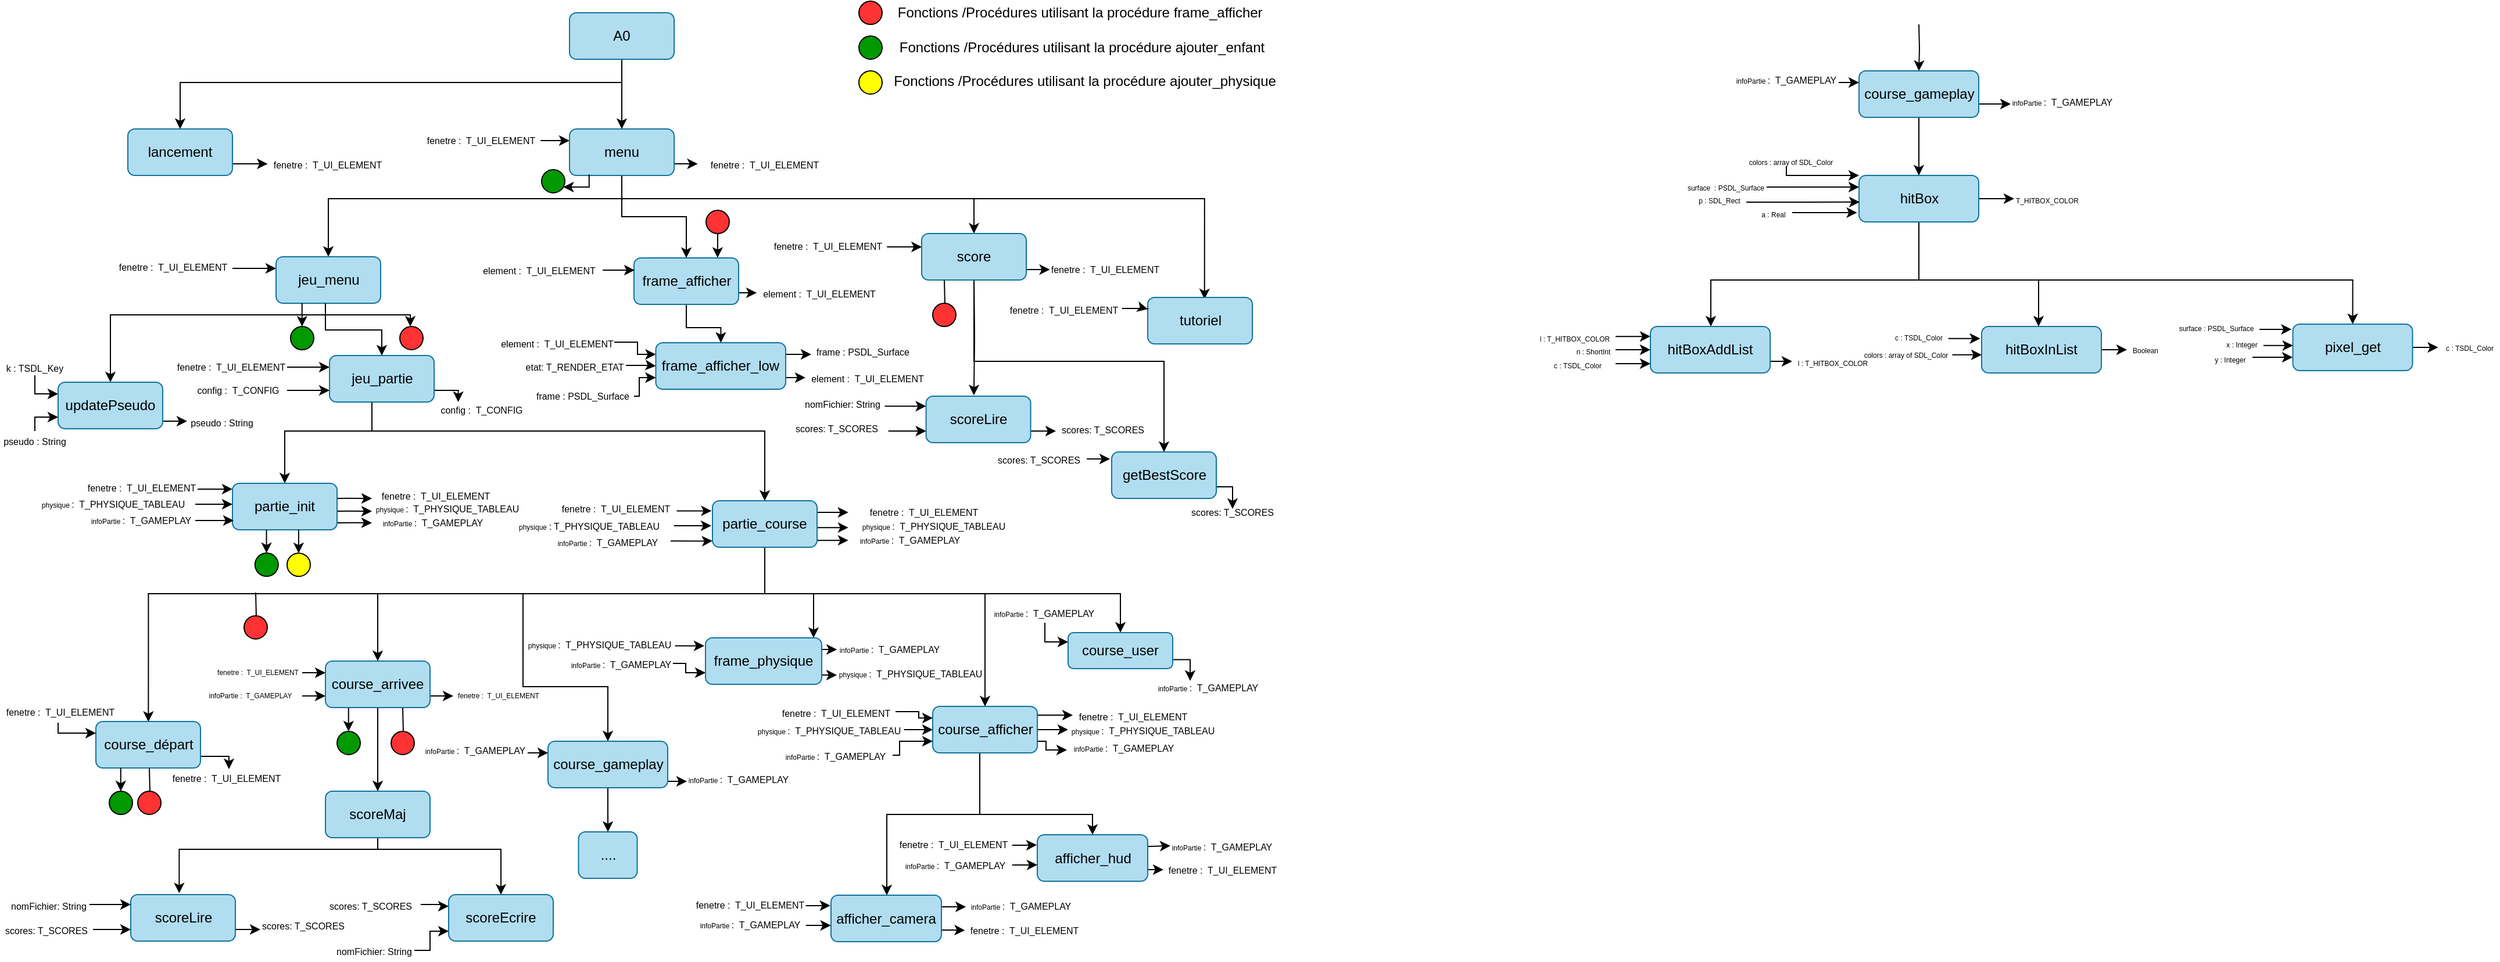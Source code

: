 <mxfile version="12.4.3" type="device" pages="1"><diagram id="upHWZhRXwztsW2EAIuwb" name="Page-1"><mxGraphModel dx="2354" dy="999" grid="1" gridSize="10" guides="1" tooltips="1" connect="1" arrows="1" fold="1" page="1" pageScale="1" pageWidth="1100" pageHeight="850" math="0" shadow="0"><root><mxCell id="0"/><mxCell id="1" parent="0"/><mxCell id="X7CakGK6CPQu-f5qCoR4-3" value="" style="edgeStyle=orthogonalEdgeStyle;rounded=0;orthogonalLoop=1;jettySize=auto;html=1;" parent="1" source="X7CakGK6CPQu-f5qCoR4-1" target="X7CakGK6CPQu-f5qCoR4-2" edge="1"><mxGeometry relative="1" as="geometry"><Array as="points"><mxPoint x="535" y="80"/><mxPoint x="155" y="80"/></Array></mxGeometry></mxCell><mxCell id="X7CakGK6CPQu-f5qCoR4-5" value="" style="edgeStyle=orthogonalEdgeStyle;rounded=0;orthogonalLoop=1;jettySize=auto;html=1;" parent="1" source="X7CakGK6CPQu-f5qCoR4-1" target="X7CakGK6CPQu-f5qCoR4-4" edge="1"><mxGeometry relative="1" as="geometry"/></mxCell><mxCell id="X7CakGK6CPQu-f5qCoR4-1" value="A0" style="rounded=1;whiteSpace=wrap;html=1;fillColor=#b1ddf0;strokeColor=#10739e;" parent="1" vertex="1"><mxGeometry x="490" y="20" width="90" height="40" as="geometry"/></mxCell><mxCell id="Z3wolHrZyuytXT0rZXR_-2" value="" style="edgeStyle=orthogonalEdgeStyle;rounded=0;orthogonalLoop=1;jettySize=auto;html=1;" parent="1" source="g-Hjxt55lWyg_CL50zPr-19" target="Z3wolHrZyuytXT0rZXR_-1" edge="1"><mxGeometry relative="1" as="geometry"/></mxCell><mxCell id="Z3wolHrZyuytXT0rZXR_-63" style="edgeStyle=orthogonalEdgeStyle;rounded=0;orthogonalLoop=1;jettySize=auto;html=1;exitX=1;exitY=0.75;exitDx=0;exitDy=0;entryX=0;entryY=0.5;entryDx=0;entryDy=0;" parent="1" source="g-Hjxt55lWyg_CL50zPr-19" target="Z3wolHrZyuytXT0rZXR_-62" edge="1"><mxGeometry relative="1" as="geometry"/></mxCell><mxCell id="g-Hjxt55lWyg_CL50zPr-19" value="frame_afficher" style="rounded=1;whiteSpace=wrap;html=1;fillColor=#b1ddf0;strokeColor=#10739e;" parent="1" vertex="1"><mxGeometry x="545.5" y="231" width="90" height="40" as="geometry"/></mxCell><mxCell id="KaKfCA1jT05yWd2jSLCt-15" style="edgeStyle=orthogonalEdgeStyle;rounded=0;orthogonalLoop=1;jettySize=auto;html=1;exitX=1;exitY=0.25;exitDx=0;exitDy=0;entryX=0;entryY=0.75;entryDx=0;entryDy=0;" edge="1" parent="1" source="Z3wolHrZyuytXT0rZXR_-1" target="Z3wolHrZyuytXT0rZXR_-35"><mxGeometry relative="1" as="geometry"/></mxCell><mxCell id="KaKfCA1jT05yWd2jSLCt-16" style="edgeStyle=orthogonalEdgeStyle;rounded=0;orthogonalLoop=1;jettySize=auto;html=1;exitX=1;exitY=0.75;exitDx=0;exitDy=0;entryX=0;entryY=0.5;entryDx=0;entryDy=0;" edge="1" parent="1" source="Z3wolHrZyuytXT0rZXR_-1" target="Z3wolHrZyuytXT0rZXR_-20"><mxGeometry relative="1" as="geometry"/></mxCell><mxCell id="Z3wolHrZyuytXT0rZXR_-1" value="frame_afficher_low" style="rounded=1;whiteSpace=wrap;html=1;fillColor=#b1ddf0;strokeColor=#10739e;" parent="1" vertex="1"><mxGeometry x="564.25" y="304" width="111.75" height="40" as="geometry"/></mxCell><mxCell id="X7CakGK6CPQu-f5qCoR4-10" value="" style="edgeStyle=orthogonalEdgeStyle;rounded=0;orthogonalLoop=1;jettySize=auto;html=1;entryX=0.5;entryY=0;entryDx=0;entryDy=0;" parent="1" source="X7CakGK6CPQu-f5qCoR4-4" target="X7CakGK6CPQu-f5qCoR4-14" edge="1"><mxGeometry relative="1" as="geometry"><Array as="points"><mxPoint x="535" y="180"/><mxPoint x="283" y="180"/></Array><mxPoint x="247.833" y="227.5" as="targetPoint"/></mxGeometry></mxCell><mxCell id="X7CakGK6CPQu-f5qCoR4-12" value="" style="edgeStyle=orthogonalEdgeStyle;rounded=0;orthogonalLoop=1;jettySize=auto;html=1;entryX=0.5;entryY=0;entryDx=0;entryDy=0;" parent="1" source="X7CakGK6CPQu-f5qCoR4-4" target="KaKfCA1jT05yWd2jSLCt-22" edge="1"><mxGeometry relative="1" as="geometry"><Array as="points"><mxPoint x="535" y="180"/><mxPoint x="838" y="180"/></Array><mxPoint x="838" y="200" as="targetPoint"/></mxGeometry></mxCell><mxCell id="X7CakGK6CPQu-f5qCoR4-78" style="edgeStyle=orthogonalEdgeStyle;rounded=0;orthogonalLoop=1;jettySize=auto;html=1;entryX=0;entryY=0.25;entryDx=0;entryDy=0;" parent="1" target="X7CakGK6CPQu-f5qCoR4-4" edge="1"><mxGeometry relative="1" as="geometry"><mxPoint x="460" y="130.19" as="targetPoint"/><mxPoint x="465" y="130" as="sourcePoint"/></mxGeometry></mxCell><mxCell id="g-Hjxt55lWyg_CL50zPr-26" value="" style="edgeStyle=orthogonalEdgeStyle;rounded=0;orthogonalLoop=1;jettySize=auto;html=1;entryX=0.5;entryY=0;entryDx=0;entryDy=0;" parent="1" source="X7CakGK6CPQu-f5qCoR4-4" target="g-Hjxt55lWyg_CL50zPr-19" edge="1"><mxGeometry relative="1" as="geometry"><mxPoint x="660" y="140" as="targetPoint"/></mxGeometry></mxCell><mxCell id="VvQaFl5F7nTGUJG6W1hp-8" style="edgeStyle=orthogonalEdgeStyle;rounded=0;orthogonalLoop=1;jettySize=auto;html=1;exitX=1;exitY=0.75;exitDx=0;exitDy=0;" parent="1" source="X7CakGK6CPQu-f5qCoR4-4" edge="1"><mxGeometry relative="1" as="geometry"><mxPoint x="600.286" y="150.143" as="targetPoint"/></mxGeometry></mxCell><mxCell id="277TsGvMAQgn1qPJWw4T-10" style="edgeStyle=orthogonalEdgeStyle;rounded=0;orthogonalLoop=1;jettySize=auto;html=1;entryX=0.543;entryY=0.036;entryDx=0;entryDy=0;entryPerimeter=0;" parent="1" source="X7CakGK6CPQu-f5qCoR4-4" target="277TsGvMAQgn1qPJWw4T-5" edge="1"><mxGeometry relative="1" as="geometry"><mxPoint x="1050" y="260" as="targetPoint"/><Array as="points"><mxPoint x="535" y="180"/><mxPoint x="1036" y="180"/></Array></mxGeometry></mxCell><mxCell id="X7CakGK6CPQu-f5qCoR4-4" value="menu" style="rounded=1;whiteSpace=wrap;html=1;fillColor=#b1ddf0;strokeColor=#10739e;" parent="1" vertex="1"><mxGeometry x="490" y="120" width="90" height="40" as="geometry"/></mxCell><mxCell id="VvQaFl5F7nTGUJG6W1hp-13" style="edgeStyle=orthogonalEdgeStyle;rounded=0;orthogonalLoop=1;jettySize=auto;html=1;exitX=1;exitY=0.75;exitDx=0;exitDy=0;" parent="1" edge="1"><mxGeometry relative="1" as="geometry"><mxPoint x="903.286" y="240.857" as="targetPoint"/><mxPoint x="883.143" y="241" as="sourcePoint"/></mxGeometry></mxCell><mxCell id="KaKfCA1jT05yWd2jSLCt-13" style="edgeStyle=orthogonalEdgeStyle;rounded=0;orthogonalLoop=1;jettySize=auto;html=1;entryX=0.5;entryY=0;entryDx=0;entryDy=0;" edge="1" parent="1" target="KaKfCA1jT05yWd2jSLCt-3"><mxGeometry relative="1" as="geometry"><mxPoint x="838" y="251" as="sourcePoint"/><Array as="points"><mxPoint x="838" y="320"/><mxPoint x="1002" y="320"/></Array></mxGeometry></mxCell><mxCell id="KaKfCA1jT05yWd2jSLCt-14" style="edgeStyle=orthogonalEdgeStyle;rounded=0;orthogonalLoop=1;jettySize=auto;html=1;entryX=0.457;entryY=-0.019;entryDx=0;entryDy=0;entryPerimeter=0;" edge="1" parent="1" target="6A9goJvSwEUzrxEmdKdH-10"><mxGeometry relative="1" as="geometry"><mxPoint x="838.032" y="250" as="sourcePoint"/><mxPoint x="837.871" y="344.935" as="targetPoint"/><Array as="points"/></mxGeometry></mxCell><mxCell id="X7CakGK6CPQu-f5qCoR4-19" value="" style="edgeStyle=orthogonalEdgeStyle;rounded=0;orthogonalLoop=1;jettySize=auto;html=1;" parent="1" source="X7CakGK6CPQu-f5qCoR4-16" target="X7CakGK6CPQu-f5qCoR4-18" edge="1"><mxGeometry relative="1" as="geometry"><Array as="points"><mxPoint x="320" y="380"/><mxPoint x="245" y="380"/></Array></mxGeometry></mxCell><mxCell id="szrrjE8Xcx4egp7Lrg8b-2" value="" style="edgeStyle=orthogonalEdgeStyle;rounded=0;orthogonalLoop=1;jettySize=auto;html=1;entryX=0.5;entryY=0;entryDx=0;entryDy=0;" parent="1" source="X7CakGK6CPQu-f5qCoR4-16" target="X7CakGK6CPQu-f5qCoR4-22" edge="1"><mxGeometry relative="1" as="geometry"><mxPoint x="618" y="450" as="targetPoint"/><Array as="points"><mxPoint x="320" y="380"/><mxPoint x="658" y="380"/></Array></mxGeometry></mxCell><mxCell id="6DvzmE2zix1NJ0JQYwly-9" style="edgeStyle=orthogonalEdgeStyle;rounded=0;orthogonalLoop=1;jettySize=auto;html=1;exitX=1;exitY=0.75;exitDx=0;exitDy=0;entryX=0.25;entryY=0;entryDx=0;entryDy=0;" parent="1" source="X7CakGK6CPQu-f5qCoR4-16" target="VvQaFl5F7nTGUJG6W1hp-19" edge="1"><mxGeometry relative="1" as="geometry"/></mxCell><mxCell id="X7CakGK6CPQu-f5qCoR4-16" value="&lt;div&gt;jeu_partie&lt;/div&gt;" style="rounded=1;whiteSpace=wrap;html=1;fillColor=#b1ddf0;strokeColor=#10739e;" parent="1" vertex="1"><mxGeometry x="283.5" y="315" width="90" height="40" as="geometry"/></mxCell><mxCell id="X7CakGK6CPQu-f5qCoR4-25" value="" style="edgeStyle=orthogonalEdgeStyle;rounded=0;orthogonalLoop=1;jettySize=auto;html=1;entryX=0.502;entryY=0.006;entryDx=0;entryDy=0;entryPerimeter=0;" parent="1" source="X7CakGK6CPQu-f5qCoR4-22" target="X7CakGK6CPQu-f5qCoR4-24" edge="1"><mxGeometry relative="1" as="geometry"><Array as="points"><mxPoint x="658" y="520"/><mxPoint x="128" y="520"/></Array><mxPoint x="110" y="610" as="targetPoint"/></mxGeometry></mxCell><mxCell id="X7CakGK6CPQu-f5qCoR4-27" value="" style="edgeStyle=orthogonalEdgeStyle;rounded=0;orthogonalLoop=1;jettySize=auto;html=1;entryX=0.5;entryY=0;entryDx=0;entryDy=0;" parent="1" source="X7CakGK6CPQu-f5qCoR4-22" target="X7CakGK6CPQu-f5qCoR4-26" edge="1"><mxGeometry relative="1" as="geometry"><Array as="points"><mxPoint x="658" y="520"/><mxPoint x="325" y="520"/></Array><mxPoint x="325" y="560" as="targetPoint"/></mxGeometry></mxCell><mxCell id="X7CakGK6CPQu-f5qCoR4-29" value="" style="edgeStyle=orthogonalEdgeStyle;rounded=0;orthogonalLoop=1;jettySize=auto;html=1;entryX=0.5;entryY=0;entryDx=0;entryDy=0;exitX=0.5;exitY=1;exitDx=0;exitDy=0;" parent="1" source="X7CakGK6CPQu-f5qCoR4-22" target="X7CakGK6CPQu-f5qCoR4-28" edge="1"><mxGeometry relative="1" as="geometry"><Array as="points"><mxPoint x="658" y="520"/><mxPoint x="450" y="520"/><mxPoint x="450" y="600"/><mxPoint x="523" y="600"/></Array><mxPoint x="714.143" y="469" as="sourcePoint"/><mxPoint x="467" y="700" as="targetPoint"/></mxGeometry></mxCell><mxCell id="X7CakGK6CPQu-f5qCoR4-36" value="" style="edgeStyle=orthogonalEdgeStyle;rounded=0;orthogonalLoop=1;jettySize=auto;html=1;" parent="1" source="X7CakGK6CPQu-f5qCoR4-22" target="X7CakGK6CPQu-f5qCoR4-35" edge="1"><mxGeometry relative="1" as="geometry"><Array as="points"><mxPoint x="658" y="520"/><mxPoint x="964" y="520"/></Array></mxGeometry></mxCell><mxCell id="g-Hjxt55lWyg_CL50zPr-29" value="" style="edgeStyle=orthogonalEdgeStyle;rounded=0;orthogonalLoop=1;jettySize=auto;html=1;exitX=0.5;exitY=1;exitDx=0;exitDy=0;" parent="1" source="X7CakGK6CPQu-f5qCoR4-22" target="g-Hjxt55lWyg_CL50zPr-30" edge="1"><mxGeometry relative="1" as="geometry"><mxPoint x="615.333" y="500" as="sourcePoint"/><mxPoint x="620.333" y="620.667" as="targetPoint"/><Array as="points"><mxPoint x="658" y="520"/><mxPoint x="700" y="520"/></Array></mxGeometry></mxCell><mxCell id="TVWJoSRwgX48_2oBFPmV-5" value="" style="edgeStyle=orthogonalEdgeStyle;rounded=0;orthogonalLoop=1;jettySize=auto;html=1;entryX=0.5;entryY=0;entryDx=0;entryDy=0;" parent="1" source="X7CakGK6CPQu-f5qCoR4-22" target="X7CakGK6CPQu-f5qCoR4-37" edge="1"><mxGeometry relative="1" as="geometry"><Array as="points"><mxPoint x="658" y="520"/><mxPoint x="848" y="520"/></Array></mxGeometry></mxCell><mxCell id="TVWJoSRwgX48_2oBFPmV-11" style="edgeStyle=orthogonalEdgeStyle;rounded=0;orthogonalLoop=1;jettySize=auto;html=1;exitX=1;exitY=0.5;exitDx=0;exitDy=0;" parent="1" edge="1"><mxGeometry relative="1" as="geometry"><mxPoint x="729.935" y="463.065" as="targetPoint"/><mxPoint x="703" y="463.065" as="sourcePoint"/></mxGeometry></mxCell><mxCell id="TVWJoSRwgX48_2oBFPmV-12" style="edgeStyle=orthogonalEdgeStyle;rounded=0;orthogonalLoop=1;jettySize=auto;html=1;exitX=1;exitY=0.75;exitDx=0;exitDy=0;" parent="1" edge="1"><mxGeometry relative="1" as="geometry"><mxPoint x="729.935" y="474.065" as="targetPoint"/><mxPoint x="703" y="474.065" as="sourcePoint"/></mxGeometry></mxCell><mxCell id="TVWJoSRwgX48_2oBFPmV-13" style="edgeStyle=orthogonalEdgeStyle;rounded=0;orthogonalLoop=1;jettySize=auto;html=1;exitX=1;exitY=0.25;exitDx=0;exitDy=0;" parent="1" source="X7CakGK6CPQu-f5qCoR4-22" edge="1"><mxGeometry relative="1" as="geometry"><mxPoint x="729.935" y="450.065" as="targetPoint"/></mxGeometry></mxCell><mxCell id="X7CakGK6CPQu-f5qCoR4-22" value="partie_course" style="rounded=1;whiteSpace=wrap;html=1;fillColor=#b1ddf0;strokeColor=#10739e;" parent="1" vertex="1"><mxGeometry x="613" y="440" width="90" height="40" as="geometry"/></mxCell><mxCell id="X7CakGK6CPQu-f5qCoR4-41" value="" style="edgeStyle=orthogonalEdgeStyle;rounded=0;orthogonalLoop=1;jettySize=auto;html=1;" parent="1" source="X7CakGK6CPQu-f5qCoR4-37" target="X7CakGK6CPQu-f5qCoR4-40" edge="1"><mxGeometry relative="1" as="geometry"><Array as="points"><mxPoint x="843" y="710"/><mxPoint x="763" y="710"/></Array></mxGeometry></mxCell><mxCell id="X7CakGK6CPQu-f5qCoR4-44" value="" style="edgeStyle=orthogonalEdgeStyle;rounded=0;orthogonalLoop=1;jettySize=auto;html=1;entryX=0.5;entryY=0;entryDx=0;entryDy=0;" parent="1" source="X7CakGK6CPQu-f5qCoR4-37" target="g-Hjxt55lWyg_CL50zPr-140" edge="1"><mxGeometry relative="1" as="geometry"><Array as="points"><mxPoint x="843" y="710"/><mxPoint x="940" y="710"/></Array><mxPoint x="980" y="730" as="targetPoint"/></mxGeometry></mxCell><mxCell id="Z3wolHrZyuytXT0rZXR_-46" style="edgeStyle=orthogonalEdgeStyle;rounded=0;orthogonalLoop=1;jettySize=auto;html=1;exitX=1;exitY=0.25;exitDx=0;exitDy=0;entryX=0;entryY=0.5;entryDx=0;entryDy=0;" parent="1" source="X7CakGK6CPQu-f5qCoR4-37" target="g-Hjxt55lWyg_CL50zPr-196" edge="1"><mxGeometry relative="1" as="geometry"><Array as="points"><mxPoint x="893" y="625"/></Array></mxGeometry></mxCell><mxCell id="Z3wolHrZyuytXT0rZXR_-49" style="edgeStyle=orthogonalEdgeStyle;rounded=0;orthogonalLoop=1;jettySize=auto;html=1;exitX=1;exitY=0.5;exitDx=0;exitDy=0;entryX=0;entryY=0.5;entryDx=0;entryDy=0;" parent="1" source="X7CakGK6CPQu-f5qCoR4-37" target="Z3wolHrZyuytXT0rZXR_-48" edge="1"><mxGeometry relative="1" as="geometry"/></mxCell><mxCell id="Z3wolHrZyuytXT0rZXR_-53" style="edgeStyle=orthogonalEdgeStyle;rounded=0;orthogonalLoop=1;jettySize=auto;html=1;exitX=1;exitY=0.75;exitDx=0;exitDy=0;entryX=0;entryY=0.75;entryDx=0;entryDy=0;" parent="1" source="X7CakGK6CPQu-f5qCoR4-37" target="Z3wolHrZyuytXT0rZXR_-52" edge="1"><mxGeometry relative="1" as="geometry"><Array as="points"><mxPoint x="900" y="647"/><mxPoint x="900" y="654"/></Array></mxGeometry></mxCell><mxCell id="X7CakGK6CPQu-f5qCoR4-37" value="course_afficher" style="rounded=1;whiteSpace=wrap;html=1;fillColor=#b1ddf0;strokeColor=#10739e;" parent="1" vertex="1"><mxGeometry x="802.5" y="617" width="90" height="40" as="geometry"/></mxCell><mxCell id="g-Hjxt55lWyg_CL50zPr-138" style="edgeStyle=orthogonalEdgeStyle;rounded=0;orthogonalLoop=1;jettySize=auto;html=1;exitX=1;exitY=0.75;exitDx=0;exitDy=0;" parent="1" source="X7CakGK6CPQu-f5qCoR4-40" edge="1"><mxGeometry relative="1" as="geometry"><mxPoint x="830.238" y="809.69" as="targetPoint"/><Array as="points"><mxPoint x="820" y="810"/></Array></mxGeometry></mxCell><mxCell id="Z3wolHrZyuytXT0rZXR_-36" style="edgeStyle=orthogonalEdgeStyle;rounded=0;orthogonalLoop=1;jettySize=auto;html=1;exitX=1;exitY=0.25;exitDx=0;exitDy=0;" parent="1" source="X7CakGK6CPQu-f5qCoR4-40" edge="1"><mxGeometry relative="1" as="geometry"><mxPoint x="831.103" y="789.621" as="targetPoint"/></mxGeometry></mxCell><mxCell id="X7CakGK6CPQu-f5qCoR4-40" value="afficher_camera" style="rounded=1;whiteSpace=wrap;html=1;fillColor=#b1ddf0;strokeColor=#10739e;" parent="1" vertex="1"><mxGeometry x="715" y="779.5" width="95" height="40" as="geometry"/></mxCell><mxCell id="LCaUG7QuQziI0L-oN5CJ-35" style="edgeStyle=orthogonalEdgeStyle;rounded=0;orthogonalLoop=1;jettySize=auto;html=1;exitX=1;exitY=0.75;exitDx=0;exitDy=0;" parent="1" edge="1"><mxGeometry relative="1" as="geometry"><mxPoint x="1024" y="595" as="targetPoint"/><mxPoint x="1009.056" y="576.778" as="sourcePoint"/></mxGeometry></mxCell><mxCell id="X7CakGK6CPQu-f5qCoR4-35" value="course_user" style="rounded=1;whiteSpace=wrap;html=1;fillColor=#b1ddf0;strokeColor=#10739e;" parent="1" vertex="1"><mxGeometry x="919" y="553.5" width="90" height="31" as="geometry"/></mxCell><mxCell id="6DvzmE2zix1NJ0JQYwly-18" style="edgeStyle=orthogonalEdgeStyle;rounded=0;orthogonalLoop=1;jettySize=auto;html=1;exitX=1;exitY=0.75;exitDx=0;exitDy=0;entryX=0;entryY=0.75;entryDx=0;entryDy=0;" parent="1" source="X7CakGK6CPQu-f5qCoR4-28" target="g-Hjxt55lWyg_CL50zPr-111" edge="1"><mxGeometry relative="1" as="geometry"><Array as="points"><mxPoint x="570" y="682"/></Array></mxGeometry></mxCell><mxCell id="6DvzmE2zix1NJ0JQYwly-190" value="" style="edgeStyle=orthogonalEdgeStyle;rounded=0;orthogonalLoop=1;jettySize=auto;html=1;" parent="1" source="X7CakGK6CPQu-f5qCoR4-28" target="6DvzmE2zix1NJ0JQYwly-189" edge="1"><mxGeometry relative="1" as="geometry"/></mxCell><mxCell id="X7CakGK6CPQu-f5qCoR4-28" value="course_gameplay" style="rounded=1;whiteSpace=wrap;html=1;fillColor=#b1ddf0;strokeColor=#10739e;" parent="1" vertex="1"><mxGeometry x="471.5" y="647" width="103" height="40" as="geometry"/></mxCell><mxCell id="6DvzmE2zix1NJ0JQYwly-189" value="...." style="rounded=1;whiteSpace=wrap;html=1;fillColor=#b1ddf0;strokeColor=#10739e;" parent="1" vertex="1"><mxGeometry x="497.75" y="725" width="50.5" height="40" as="geometry"/></mxCell><mxCell id="LCaUG7QuQziI0L-oN5CJ-16" style="edgeStyle=orthogonalEdgeStyle;rounded=0;orthogonalLoop=1;jettySize=auto;html=1;exitX=1;exitY=0.75;exitDx=0;exitDy=0;" parent="1" source="X7CakGK6CPQu-f5qCoR4-26" edge="1"><mxGeometry relative="1" as="geometry"><mxPoint x="340" y="605" as="targetPoint"/></mxGeometry></mxCell><mxCell id="VvQaFl5F7nTGUJG6W1hp-34" style="edgeStyle=orthogonalEdgeStyle;rounded=0;orthogonalLoop=1;jettySize=auto;html=1;exitX=1;exitY=0.75;exitDx=0;exitDy=0;" parent="1" source="X7CakGK6CPQu-f5qCoR4-26" edge="1"><mxGeometry relative="1" as="geometry"><mxPoint x="390" y="608" as="targetPoint"/></mxGeometry></mxCell><mxCell id="ZWfjsVQDTJQSuHH7h6Lm-12" style="edgeStyle=orthogonalEdgeStyle;rounded=0;orthogonalLoop=1;jettySize=auto;html=1;entryX=0.5;entryY=0;entryDx=0;entryDy=0;" parent="1" source="X7CakGK6CPQu-f5qCoR4-26" target="ZWfjsVQDTJQSuHH7h6Lm-8" edge="1"><mxGeometry relative="1" as="geometry"/></mxCell><mxCell id="X7CakGK6CPQu-f5qCoR4-26" value="course_arrivee" style="rounded=1;whiteSpace=wrap;html=1;fillColor=#b1ddf0;strokeColor=#10739e;" parent="1" vertex="1"><mxGeometry x="280" y="578" width="90" height="40" as="geometry"/></mxCell><mxCell id="VvQaFl5F7nTGUJG6W1hp-30" style="edgeStyle=orthogonalEdgeStyle;rounded=0;orthogonalLoop=1;jettySize=auto;html=1;exitX=1;exitY=0.75;exitDx=0;exitDy=0;" parent="1" source="X7CakGK6CPQu-f5qCoR4-24" edge="1"><mxGeometry relative="1" as="geometry"><mxPoint x="197" y="671" as="targetPoint"/></mxGeometry></mxCell><mxCell id="X7CakGK6CPQu-f5qCoR4-24" value="course_départ" style="rounded=1;whiteSpace=wrap;html=1;fillColor=#b1ddf0;strokeColor=#10739e;" parent="1" vertex="1"><mxGeometry x="82.5" y="630" width="90" height="40" as="geometry"/></mxCell><mxCell id="g-Hjxt55lWyg_CL50zPr-55" style="edgeStyle=orthogonalEdgeStyle;rounded=0;orthogonalLoop=1;jettySize=auto;html=1;exitX=1;exitY=0.25;exitDx=0;exitDy=0;" parent="1" edge="1"><mxGeometry relative="1" as="geometry"><mxPoint x="320" y="438" as="targetPoint"/><mxPoint x="290.056" y="437.944" as="sourcePoint"/><Array as="points"><mxPoint x="300" y="438"/></Array></mxGeometry></mxCell><mxCell id="g-Hjxt55lWyg_CL50zPr-56" style="edgeStyle=orthogonalEdgeStyle;rounded=0;orthogonalLoop=1;jettySize=auto;html=1;exitX=1;exitY=0.5;exitDx=0;exitDy=0;" parent="1" edge="1"><mxGeometry relative="1" as="geometry"><mxPoint x="320" y="449" as="targetPoint"/><mxPoint x="290.056" y="448.944" as="sourcePoint"/><Array as="points"><mxPoint x="300" y="449"/></Array></mxGeometry></mxCell><mxCell id="g-Hjxt55lWyg_CL50zPr-57" style="edgeStyle=orthogonalEdgeStyle;rounded=0;orthogonalLoop=1;jettySize=auto;html=1;exitX=1;exitY=0.75;exitDx=0;exitDy=0;" parent="1" edge="1"><mxGeometry relative="1" as="geometry"><mxPoint x="320" y="459" as="targetPoint"/><mxPoint x="290.056" y="458.944" as="sourcePoint"/><Array as="points"><mxPoint x="305" y="459"/></Array></mxGeometry></mxCell><mxCell id="X7CakGK6CPQu-f5qCoR4-18" value="partie_init" style="rounded=1;whiteSpace=wrap;html=1;fillColor=#b1ddf0;strokeColor=#10739e;" parent="1" vertex="1"><mxGeometry x="200" y="425" width="90" height="40" as="geometry"/></mxCell><mxCell id="g-Hjxt55lWyg_CL50zPr-44" style="edgeStyle=orthogonalEdgeStyle;rounded=0;orthogonalLoop=1;jettySize=auto;html=1;entryX=0.5;entryY=0;entryDx=0;entryDy=0;" parent="1" source="X7CakGK6CPQu-f5qCoR4-14" target="X7CakGK6CPQu-f5qCoR4-16" edge="1"><mxGeometry relative="1" as="geometry"><Array as="points"><mxPoint x="280" y="293"/><mxPoint x="329" y="293"/></Array></mxGeometry></mxCell><mxCell id="6DvzmE2zix1NJ0JQYwly-3" style="edgeStyle=orthogonalEdgeStyle;rounded=0;orthogonalLoop=1;jettySize=auto;html=1;entryX=0.5;entryY=0;entryDx=0;entryDy=0;" parent="1" source="X7CakGK6CPQu-f5qCoR4-14" target="6DvzmE2zix1NJ0JQYwly-4" edge="1"><mxGeometry relative="1" as="geometry"><mxPoint x="80" y="310" as="targetPoint"/><Array as="points"><mxPoint x="280" y="280"/><mxPoint x="95" y="280"/></Array></mxGeometry></mxCell><mxCell id="X7CakGK6CPQu-f5qCoR4-14" value="jeu_menu" style="rounded=1;whiteSpace=wrap;html=1;fillColor=#b1ddf0;strokeColor=#10739e;" parent="1" vertex="1"><mxGeometry x="237.5" y="230" width="90" height="40" as="geometry"/></mxCell><mxCell id="X7CakGK6CPQu-f5qCoR4-63" style="edgeStyle=orthogonalEdgeStyle;rounded=0;orthogonalLoop=1;jettySize=auto;html=1;exitX=1;exitY=0.75;exitDx=0;exitDy=0;" parent="1" source="X7CakGK6CPQu-f5qCoR4-2" edge="1"><mxGeometry relative="1" as="geometry"><mxPoint x="230.2" y="150.2" as="targetPoint"/></mxGeometry></mxCell><mxCell id="X7CakGK6CPQu-f5qCoR4-2" value="lancement" style="rounded=1;whiteSpace=wrap;html=1;fillColor=#b1ddf0;strokeColor=#10739e;" parent="1" vertex="1"><mxGeometry x="110" y="120" width="90" height="40" as="geometry"/></mxCell><mxCell id="X7CakGK6CPQu-f5qCoR4-51" value="&lt;p style=&quot;line-height: 100%&quot;&gt;&lt;font style=&quot;font-size: 9px&quot;&gt;&lt;font style=&quot;font-size: 8px&quot;&gt;f&lt;/font&gt;&lt;font style=&quot;font-size: 8px&quot;&gt;enetre :&amp;nbsp; T_UI_ELEMENT&lt;/font&gt;&lt;/font&gt;&lt;/p&gt;" style="text;html=1;strokeColor=none;fillColor=none;align=center;verticalAlign=middle;whiteSpace=wrap;rounded=0;" parent="1" vertex="1"><mxGeometry x="232" y="144" width="100" height="11" as="geometry"/></mxCell><mxCell id="X7CakGK6CPQu-f5qCoR4-104" style="edgeStyle=orthogonalEdgeStyle;rounded=0;orthogonalLoop=1;jettySize=auto;html=1;entryX=0;entryY=0.25;entryDx=0;entryDy=0;" parent="1" target="X7CakGK6CPQu-f5qCoR4-16" edge="1"><mxGeometry relative="1" as="geometry"><mxPoint x="102.111" y="324.944" as="targetPoint"/><mxPoint x="247" y="325" as="sourcePoint"/></mxGeometry></mxCell><mxCell id="X7CakGK6CPQu-f5qCoR4-105" style="edgeStyle=orthogonalEdgeStyle;rounded=0;orthogonalLoop=1;jettySize=auto;html=1;entryX=0;entryY=0.75;entryDx=0;entryDy=0;" parent="1" target="X7CakGK6CPQu-f5qCoR4-16" edge="1"><mxGeometry relative="1" as="geometry"><mxPoint x="102.111" y="344.944" as="targetPoint"/><mxPoint x="247" y="345" as="sourcePoint"/></mxGeometry></mxCell><mxCell id="X7CakGK6CPQu-f5qCoR4-108" style="edgeStyle=orthogonalEdgeStyle;rounded=0;orthogonalLoop=1;jettySize=auto;html=1;entryX=0;entryY=0.25;entryDx=0;entryDy=0;" parent="1" edge="1"><mxGeometry relative="1" as="geometry"><mxPoint x="200.023" y="429.953" as="targetPoint"/><mxPoint x="170" y="430" as="sourcePoint"/><Array as="points"><mxPoint x="170" y="430"/><mxPoint x="170" y="430"/></Array></mxGeometry></mxCell><mxCell id="LCaUG7QuQziI0L-oN5CJ-37" style="edgeStyle=orthogonalEdgeStyle;rounded=0;orthogonalLoop=1;jettySize=auto;html=1;entryX=0;entryY=0.25;entryDx=0;entryDy=0;" parent="1" target="X7CakGK6CPQu-f5qCoR4-35" edge="1"><mxGeometry relative="1" as="geometry"><mxPoint x="918.619" y="564.405" as="targetPoint"/><mxPoint x="899" y="545" as="sourcePoint"/><Array as="points"><mxPoint x="919" y="561.5"/><mxPoint x="919" y="561.5"/></Array></mxGeometry></mxCell><mxCell id="g-Hjxt55lWyg_CL50zPr-24" value="&lt;p style=&quot;line-height: 100%&quot;&gt;&lt;font style=&quot;font-size: 9px&quot;&gt;&lt;font style=&quot;font-size: 8px&quot;&gt;f&lt;/font&gt;&lt;font style=&quot;font-size: 8px&quot;&gt;enetre :&amp;nbsp; T_UI_ELEMENT&lt;/font&gt;&lt;/font&gt;&lt;/p&gt;" style="text;html=1;strokeColor=none;fillColor=none;align=center;verticalAlign=middle;whiteSpace=wrap;rounded=0;" parent="1" vertex="1"><mxGeometry x="364" y="124" width="100" height="9" as="geometry"/></mxCell><mxCell id="g-Hjxt55lWyg_CL50zPr-27" value="&lt;p style=&quot;line-height: 100%&quot;&gt;&lt;font style=&quot;font-size: 9px&quot;&gt;&lt;font style=&quot;font-size: 8px&quot;&gt;element :&amp;nbsp; T_UI_ELEMENT&lt;/font&gt;&lt;/font&gt;&lt;/p&gt;" style="text;html=1;strokeColor=none;fillColor=none;align=center;verticalAlign=middle;whiteSpace=wrap;rounded=0;" parent="1" vertex="1"><mxGeometry x="410" y="234" width="108" height="13" as="geometry"/></mxCell><mxCell id="g-Hjxt55lWyg_CL50zPr-28" style="edgeStyle=orthogonalEdgeStyle;rounded=0;orthogonalLoop=1;jettySize=auto;html=1;" parent="1" edge="1"><mxGeometry relative="1" as="geometry"><mxPoint x="546" y="241.5" as="targetPoint"/><mxPoint x="518.5" y="241.5" as="sourcePoint"/></mxGeometry></mxCell><mxCell id="TVWJoSRwgX48_2oBFPmV-14" style="edgeStyle=orthogonalEdgeStyle;rounded=0;orthogonalLoop=1;jettySize=auto;html=1;exitX=1;exitY=0.75;exitDx=0;exitDy=0;entryX=0;entryY=0.5;entryDx=0;entryDy=0;" parent="1" edge="1"><mxGeometry relative="1" as="geometry"><mxPoint x="706.973" y="590.013" as="sourcePoint"/><mxPoint x="719.993" y="590.013" as="targetPoint"/></mxGeometry></mxCell><mxCell id="Z3wolHrZyuytXT0rZXR_-55" style="edgeStyle=orthogonalEdgeStyle;rounded=0;orthogonalLoop=1;jettySize=auto;html=1;exitX=1;exitY=0.25;exitDx=0;exitDy=0;" parent="1" source="g-Hjxt55lWyg_CL50zPr-30" edge="1"><mxGeometry relative="1" as="geometry"><mxPoint x="720.103" y="568.241" as="targetPoint"/></mxGeometry></mxCell><mxCell id="g-Hjxt55lWyg_CL50zPr-30" value="frame_physique" style="rounded=1;whiteSpace=wrap;html=1;fillColor=#b1ddf0;strokeColor=#10739e;" parent="1" vertex="1"><mxGeometry x="607" y="558" width="100" height="40" as="geometry"/></mxCell><mxCell id="g-Hjxt55lWyg_CL50zPr-38" style="edgeStyle=orthogonalEdgeStyle;rounded=0;orthogonalLoop=1;jettySize=auto;html=1;entryX=0;entryY=0.25;entryDx=0;entryDy=0;" parent="1" target="X7CakGK6CPQu-f5qCoR4-14" edge="1"><mxGeometry relative="1" as="geometry"><mxPoint x="119.833" y="239.833" as="targetPoint"/><Array as="points"><mxPoint x="210" y="240"/><mxPoint x="210" y="240"/></Array><mxPoint x="200" y="240" as="sourcePoint"/></mxGeometry></mxCell><mxCell id="g-Hjxt55lWyg_CL50zPr-39" value="&lt;p style=&quot;line-height: 100%&quot;&gt;&lt;font style=&quot;font-size: 9px&quot;&gt;&lt;font style=&quot;font-size: 8px&quot;&gt;f&lt;/font&gt;&lt;font style=&quot;font-size: 8px&quot;&gt;enetre :&amp;nbsp; T_UI_ELEMENT&lt;/font&gt;&lt;/font&gt;&lt;/p&gt;" style="text;html=1;strokeColor=none;fillColor=none;align=center;verticalAlign=middle;whiteSpace=wrap;rounded=0;" parent="1" vertex="1"><mxGeometry x="100" y="233" width="98" height="10" as="geometry"/></mxCell><mxCell id="g-Hjxt55lWyg_CL50zPr-40" value="&lt;p style=&quot;line-height: 100%&quot;&gt;&lt;font style=&quot;font-size: 8px&quot;&gt;&lt;font&gt;f&lt;/font&gt;&lt;font&gt;enetre :&amp;nbsp; T_UI_ELEMENT&lt;/font&gt;&lt;/font&gt;&lt;/p&gt;" style="text;html=1;strokeColor=none;fillColor=none;align=center;verticalAlign=middle;whiteSpace=wrap;rounded=0;" parent="1" vertex="1"><mxGeometry x="147" y="319" width="104" height="9" as="geometry"/></mxCell><mxCell id="g-Hjxt55lWyg_CL50zPr-43" value="&lt;p style=&quot;line-height: 100%&quot;&gt;&lt;font style=&quot;font-size: 8px&quot;&gt;config&lt;font style=&quot;font-size: 8px&quot;&gt; :&amp;nbsp; T_CONFIG&lt;/font&gt;&lt;/font&gt;&lt;/p&gt;" style="text;html=1;strokeColor=none;fillColor=none;align=center;verticalAlign=middle;whiteSpace=wrap;rounded=0;" parent="1" vertex="1"><mxGeometry x="163.5" y="336" width="81.5" height="15" as="geometry"/></mxCell><mxCell id="g-Hjxt55lWyg_CL50zPr-47" style="edgeStyle=orthogonalEdgeStyle;rounded=0;orthogonalLoop=1;jettySize=auto;html=1;" parent="1" edge="1"><mxGeometry relative="1" as="geometry"><mxPoint x="201" y="457" as="targetPoint"/><mxPoint x="168" y="457" as="sourcePoint"/><Array as="points"/></mxGeometry></mxCell><mxCell id="g-Hjxt55lWyg_CL50zPr-48" style="edgeStyle=orthogonalEdgeStyle;rounded=0;orthogonalLoop=1;jettySize=auto;html=1;entryX=0.011;entryY=0.627;entryDx=0;entryDy=0;entryPerimeter=0;" parent="1" edge="1"><mxGeometry relative="1" as="geometry"><mxPoint x="199.953" y="443.07" as="targetPoint"/><mxPoint x="168" y="443" as="sourcePoint"/><Array as="points"><mxPoint x="200" y="443"/><mxPoint x="200" y="443"/></Array></mxGeometry></mxCell><mxCell id="g-Hjxt55lWyg_CL50zPr-51" value="&lt;p style=&quot;line-height: 100%&quot;&gt;&lt;font style=&quot;font-size: 9px&quot;&gt;&lt;font style=&quot;font-size: 8px&quot;&gt;f&lt;/font&gt;&lt;font style=&quot;font-size: 8px&quot;&gt;enetre :&amp;nbsp; T_UI_ELEMENT&lt;/font&gt;&lt;/font&gt;&lt;/p&gt;" style="text;html=1;strokeColor=none;fillColor=none;align=center;verticalAlign=middle;whiteSpace=wrap;rounded=0;" parent="1" vertex="1"><mxGeometry x="73" y="420" width="98" height="15" as="geometry"/></mxCell><mxCell id="g-Hjxt55lWyg_CL50zPr-52" value="&lt;p style=&quot;line-height: 100%&quot;&gt;&lt;font style=&quot;font-size: 6px&quot;&gt;physique &lt;font style=&quot;font-size: 8px&quot;&gt;:&amp;nbsp; T_PHYSIQUE_TABLEAU&lt;/font&gt;&lt;/font&gt;&lt;/p&gt;" style="text;html=1;strokeColor=none;fillColor=none;align=center;verticalAlign=middle;whiteSpace=wrap;rounded=0;" parent="1" vertex="1"><mxGeometry x="34" y="437" width="127" height="10" as="geometry"/></mxCell><mxCell id="g-Hjxt55lWyg_CL50zPr-54" value="&lt;p style=&quot;line-height: 100%&quot;&gt;&lt;font style=&quot;font-size: 6px&quot;&gt;infoPartie &lt;font style=&quot;font-size: 8px&quot;&gt;:&amp;nbsp; T_GAMEPLAY&lt;/font&gt;&lt;/font&gt;&lt;/p&gt;" style="text;html=1;strokeColor=none;fillColor=none;align=center;verticalAlign=middle;whiteSpace=wrap;rounded=0;" parent="1" vertex="1"><mxGeometry x="64.5" y="451" width="113" height="10" as="geometry"/></mxCell><mxCell id="g-Hjxt55lWyg_CL50zPr-58" value="&lt;p style=&quot;line-height: 100%&quot;&gt;&lt;font style=&quot;font-size: 9px&quot;&gt;&lt;font style=&quot;font-size: 8px&quot;&gt;f&lt;/font&gt;&lt;font style=&quot;font-size: 8px&quot;&gt;enetre :&amp;nbsp; T_UI_ELEMENT&lt;/font&gt;&lt;/font&gt;&lt;/p&gt;" style="text;html=1;strokeColor=none;fillColor=none;align=center;verticalAlign=middle;whiteSpace=wrap;rounded=0;" parent="1" vertex="1"><mxGeometry x="321" y="428" width="108" height="13" as="geometry"/></mxCell><mxCell id="g-Hjxt55lWyg_CL50zPr-59" value="&lt;p style=&quot;line-height: 100%&quot;&gt;&lt;font style=&quot;font-size: 6px&quot;&gt;physique &lt;font style=&quot;font-size: 8px&quot;&gt;:&amp;nbsp; T_PHYSIQUE_TABLEAU&lt;/font&gt;&lt;/font&gt;&lt;/p&gt;" style="text;html=1;strokeColor=none;fillColor=none;align=center;verticalAlign=middle;whiteSpace=wrap;rounded=0;" parent="1" vertex="1"><mxGeometry x="320" y="441" width="130" height="10" as="geometry"/></mxCell><mxCell id="g-Hjxt55lWyg_CL50zPr-60" value="&lt;p style=&quot;line-height: 100%&quot;&gt;&lt;font style=&quot;font-size: 6px&quot;&gt;infoPartie &lt;font style=&quot;font-size: 8px&quot;&gt;:&amp;nbsp; T_GAMEPLAY&lt;/font&gt;&lt;/font&gt;&lt;/p&gt;" style="text;html=1;strokeColor=none;fillColor=none;align=center;verticalAlign=middle;whiteSpace=wrap;rounded=0;" parent="1" vertex="1"><mxGeometry x="325" y="453" width="95" height="9" as="geometry"/></mxCell><mxCell id="g-Hjxt55lWyg_CL50zPr-61" style="edgeStyle=orthogonalEdgeStyle;rounded=0;orthogonalLoop=1;jettySize=auto;html=1;entryX=0;entryY=0.25;entryDx=0;entryDy=0;" parent="1" edge="1"><mxGeometry relative="1" as="geometry"><mxPoint x="612.238" y="448.69" as="targetPoint"/><mxPoint x="582.238" y="448.69" as="sourcePoint"/><Array as="points"><mxPoint x="582" y="448.5"/><mxPoint x="582" y="448.5"/></Array></mxGeometry></mxCell><mxCell id="g-Hjxt55lWyg_CL50zPr-63" style="edgeStyle=orthogonalEdgeStyle;rounded=0;orthogonalLoop=1;jettySize=auto;html=1;entryX=0.011;entryY=0.627;entryDx=0;entryDy=0;entryPerimeter=0;" parent="1" edge="1"><mxGeometry relative="1" as="geometry"><mxPoint x="611.762" y="461.548" as="targetPoint"/><mxPoint x="579.857" y="461.548" as="sourcePoint"/><Array as="points"><mxPoint x="612" y="461.5"/><mxPoint x="612" y="461.5"/></Array></mxGeometry></mxCell><mxCell id="g-Hjxt55lWyg_CL50zPr-64" value="&lt;p style=&quot;line-height: 100%&quot;&gt;&lt;font style=&quot;font-size: 9px&quot;&gt;&lt;font style=&quot;font-size: 8px&quot;&gt;f&lt;/font&gt;&lt;font style=&quot;font-size: 8px&quot;&gt;enetre :&amp;nbsp; T_UI_ELEMENT&lt;/font&gt;&lt;/font&gt;&lt;/p&gt;" style="text;html=1;strokeColor=none;fillColor=none;align=center;verticalAlign=middle;whiteSpace=wrap;rounded=0;" parent="1" vertex="1"><mxGeometry x="480" y="441" width="100" height="10" as="geometry"/></mxCell><mxCell id="g-Hjxt55lWyg_CL50zPr-65" value="&lt;p style=&quot;line-height: 100%&quot;&gt;&lt;font style=&quot;font-size: 6px&quot;&gt;physique &lt;font style=&quot;font-size: 8px&quot;&gt;: T_PHYSIQUE_TABLEAU&lt;/font&gt;&lt;/font&gt;&lt;/p&gt;" style="text;html=1;strokeColor=none;fillColor=none;align=center;verticalAlign=middle;whiteSpace=wrap;rounded=0;" parent="1" vertex="1"><mxGeometry x="440" y="456" width="134" height="10" as="geometry"/></mxCell><mxCell id="g-Hjxt55lWyg_CL50zPr-66" value="&lt;p style=&quot;line-height: 100%&quot;&gt;&lt;font style=&quot;font-size: 6px&quot;&gt;infoPartie &lt;font style=&quot;font-size: 8px&quot;&gt;:&amp;nbsp; T_GAMEPLAY&lt;/font&gt;&lt;/font&gt;&lt;/p&gt;" style="text;html=1;strokeColor=none;fillColor=none;align=center;verticalAlign=middle;whiteSpace=wrap;rounded=0;" parent="1" vertex="1"><mxGeometry x="476" y="470" width="94" height="10" as="geometry"/></mxCell><mxCell id="g-Hjxt55lWyg_CL50zPr-93" value="&lt;p style=&quot;line-height: 100%&quot;&gt;&lt;font style=&quot;font-size: 6px&quot;&gt;&lt;font style=&quot;font-size: 8px&quot;&gt;f&lt;/font&gt;&lt;font style=&quot;font-size: 8px&quot;&gt;enetre :&amp;nbsp; T_UI_ELEMENT&lt;/font&gt;&lt;/font&gt;&lt;/p&gt;" style="text;html=1;strokeColor=none;fillColor=none;align=center;verticalAlign=middle;whiteSpace=wrap;rounded=0;" parent="1" vertex="1"><mxGeometry x="2" y="618" width="100" height="6" as="geometry"/></mxCell><mxCell id="k9gC3dEh4YZgx81aSIjO-9" style="edgeStyle=orthogonalEdgeStyle;rounded=0;orthogonalLoop=1;jettySize=auto;html=1;entryX=0;entryY=0.25;entryDx=0;entryDy=0;" parent="1" source="g-Hjxt55lWyg_CL50zPr-107" target="X7CakGK6CPQu-f5qCoR4-28" edge="1"><mxGeometry relative="1" as="geometry"><Array as="points"><mxPoint x="460" y="657"/><mxPoint x="460" y="657"/></Array></mxGeometry></mxCell><mxCell id="g-Hjxt55lWyg_CL50zPr-107" value="&lt;p style=&quot;line-height: 100%&quot;&gt;&lt;font style=&quot;font-size: 6px&quot;&gt;infoPartie &lt;font style=&quot;font-size: 8px&quot;&gt;:&amp;nbsp; T_GAMEPLAY&lt;/font&gt;&lt;/font&gt;&lt;/p&gt;" style="text;html=1;strokeColor=none;fillColor=none;align=center;verticalAlign=middle;whiteSpace=wrap;rounded=0;" parent="1" vertex="1"><mxGeometry x="364" y="649" width="90" height="10" as="geometry"/></mxCell><mxCell id="g-Hjxt55lWyg_CL50zPr-111" value="&lt;p style=&quot;line-height: 100%&quot;&gt;&lt;font style=&quot;font-size: 6px&quot;&gt;infoPartie &lt;font style=&quot;font-size: 8px&quot;&gt;:&amp;nbsp; T_GAMEPLAY&lt;/font&gt;&lt;/font&gt;&lt;/p&gt;" style="text;html=1;strokeColor=none;fillColor=none;align=center;verticalAlign=middle;whiteSpace=wrap;rounded=0;" parent="1" vertex="1"><mxGeometry x="591" y="674" width="89" height="10" as="geometry"/></mxCell><mxCell id="g-Hjxt55lWyg_CL50zPr-117" value="&lt;p style=&quot;line-height: 100%&quot;&gt;&lt;font style=&quot;font-size: 6px&quot;&gt;physique &lt;font style=&quot;font-size: 8px&quot;&gt;:&amp;nbsp; T_PHYSIQUE_TABLEAU&lt;/font&gt;&lt;/font&gt;&lt;/p&gt;" style="text;html=1;strokeColor=none;fillColor=none;align=center;verticalAlign=middle;whiteSpace=wrap;rounded=0;" parent="1" vertex="1"><mxGeometry x="451" y="558" width="130" height="10" as="geometry"/></mxCell><mxCell id="g-Hjxt55lWyg_CL50zPr-118" style="edgeStyle=orthogonalEdgeStyle;rounded=0;orthogonalLoop=1;jettySize=auto;html=1;entryX=-0.01;entryY=0.174;entryDx=0;entryDy=0;entryPerimeter=0;" parent="1" target="g-Hjxt55lWyg_CL50zPr-30" edge="1"><mxGeometry relative="1" as="geometry"><mxPoint x="596.929" y="564.929" as="targetPoint"/><mxPoint x="580.738" y="564.929" as="sourcePoint"/><Array as="points"/></mxGeometry></mxCell><mxCell id="g-Hjxt55lWyg_CL50zPr-120" value="&lt;p style=&quot;line-height: 100%&quot;&gt;&lt;font style=&quot;font-size: 6px&quot;&gt;physique &lt;font style=&quot;font-size: 8px&quot;&gt;:&amp;nbsp; T_PHYSIQUE_TABLEAU&lt;/font&gt;&lt;/font&gt;&lt;/p&gt;" style="text;html=1;strokeColor=none;fillColor=none;align=center;verticalAlign=middle;whiteSpace=wrap;rounded=0;" parent="1" vertex="1"><mxGeometry x="719" y="583" width="129" height="10" as="geometry"/></mxCell><mxCell id="Z3wolHrZyuytXT0rZXR_-42" style="edgeStyle=orthogonalEdgeStyle;rounded=0;orthogonalLoop=1;jettySize=auto;html=1;entryX=0;entryY=0.25;entryDx=0;entryDy=0;" parent="1" source="g-Hjxt55lWyg_CL50zPr-124" target="X7CakGK6CPQu-f5qCoR4-37" edge="1"><mxGeometry relative="1" as="geometry"/></mxCell><mxCell id="g-Hjxt55lWyg_CL50zPr-124" value="&lt;p style=&quot;line-height: 100%&quot;&gt;&lt;font style=&quot;font-size: 6px&quot;&gt;&lt;font style=&quot;font-size: 8px&quot;&gt;f&lt;/font&gt;&lt;font style=&quot;font-size: 8px&quot;&gt;enetre :&amp;nbsp; T_UI_ELEMENT&lt;/font&gt;&lt;/font&gt;&lt;/p&gt;" style="text;html=1;strokeColor=none;fillColor=none;align=center;verticalAlign=middle;whiteSpace=wrap;rounded=0;" parent="1" vertex="1"><mxGeometry x="667.5" y="614" width="103" height="15" as="geometry"/></mxCell><mxCell id="Z3wolHrZyuytXT0rZXR_-40" style="edgeStyle=orthogonalEdgeStyle;rounded=0;orthogonalLoop=1;jettySize=auto;html=1;exitX=1;exitY=0.5;exitDx=0;exitDy=0;entryX=0;entryY=0.75;entryDx=0;entryDy=0;" parent="1" source="g-Hjxt55lWyg_CL50zPr-125" target="X7CakGK6CPQu-f5qCoR4-37" edge="1"><mxGeometry relative="1" as="geometry"><Array as="points"><mxPoint x="774" y="647"/></Array></mxGeometry></mxCell><mxCell id="g-Hjxt55lWyg_CL50zPr-125" value="&lt;p style=&quot;line-height: 100%&quot;&gt;&lt;font style=&quot;font-size: 6px&quot;&gt;infoPartie &lt;font style=&quot;font-size: 8px&quot;&gt;:&amp;nbsp; T_GAMEPLAY&lt;/font&gt;&lt;/font&gt;&lt;/p&gt;" style="text;html=1;strokeColor=none;fillColor=none;align=center;verticalAlign=middle;whiteSpace=wrap;rounded=0;" parent="1" vertex="1"><mxGeometry x="670" y="654" width="98" height="10" as="geometry"/></mxCell><mxCell id="g-Hjxt55lWyg_CL50zPr-129" style="edgeStyle=orthogonalEdgeStyle;rounded=0;orthogonalLoop=1;jettySize=auto;html=1;entryX=0;entryY=0.25;entryDx=0;entryDy=0;" parent="1" edge="1"><mxGeometry relative="1" as="geometry"><mxPoint x="714.381" y="788.405" as="targetPoint"/><mxPoint x="693.333" y="788.5" as="sourcePoint"/><Array as="points"><mxPoint x="704" y="788"/></Array></mxGeometry></mxCell><mxCell id="g-Hjxt55lWyg_CL50zPr-130" value="&lt;p style=&quot;line-height: 100%&quot;&gt;&lt;font style=&quot;font-size: 6px&quot;&gt;&lt;font style=&quot;font-size: 8px&quot;&gt;f&lt;/font&gt;&lt;font style=&quot;font-size: 8px&quot;&gt;enetre :&amp;nbsp; T_UI_ELEMENT&lt;/font&gt;&lt;/font&gt;&lt;/p&gt;" style="text;html=1;strokeColor=none;fillColor=none;align=center;verticalAlign=middle;whiteSpace=wrap;rounded=0;" parent="1" vertex="1"><mxGeometry x="593" y="779" width="105" height="15" as="geometry"/></mxCell><mxCell id="g-Hjxt55lWyg_CL50zPr-131" value="&lt;p style=&quot;line-height: 100%&quot;&gt;&lt;font style=&quot;font-size: 6px&quot;&gt;infoPartie &lt;font style=&quot;font-size: 8px&quot;&gt;:&amp;nbsp; T_GAMEPLAY&lt;/font&gt;&lt;/font&gt;&lt;/p&gt;" style="text;html=1;strokeColor=none;fillColor=none;align=center;verticalAlign=middle;whiteSpace=wrap;rounded=0;" parent="1" vertex="1"><mxGeometry x="601" y="799" width="89" height="10" as="geometry"/></mxCell><mxCell id="g-Hjxt55lWyg_CL50zPr-132" style="edgeStyle=orthogonalEdgeStyle;rounded=0;orthogonalLoop=1;jettySize=auto;html=1;entryX=0;entryY=0.25;entryDx=0;entryDy=0;" parent="1" edge="1"><mxGeometry relative="1" as="geometry"><mxPoint x="714.857" y="805.548" as="targetPoint"/><mxPoint x="693.333" y="805.5" as="sourcePoint"/><Array as="points"><mxPoint x="704" y="806"/></Array></mxGeometry></mxCell><mxCell id="g-Hjxt55lWyg_CL50zPr-133" value="&lt;p style=&quot;line-height: 100%&quot;&gt;&lt;font style=&quot;font-size: 6px&quot;&gt;&lt;font style=&quot;font-size: 8px&quot;&gt;f&lt;/font&gt;&lt;font style=&quot;font-size: 8px&quot;&gt;enetre :&amp;nbsp; T_UI_ELEMENT&lt;/font&gt;&lt;/font&gt;&lt;/p&gt;" style="text;html=1;strokeColor=none;fillColor=none;align=center;verticalAlign=middle;whiteSpace=wrap;rounded=0;" parent="1" vertex="1"><mxGeometry x="827" y="801" width="109" height="15" as="geometry"/></mxCell><mxCell id="g-Hjxt55lWyg_CL50zPr-147" style="edgeStyle=orthogonalEdgeStyle;rounded=0;orthogonalLoop=1;jettySize=auto;html=1;exitX=1;exitY=0.75;exitDx=0;exitDy=0;" parent="1" source="g-Hjxt55lWyg_CL50zPr-140" edge="1"><mxGeometry relative="1" as="geometry"><mxPoint x="1001.238" y="757.333" as="targetPoint"/><Array as="points"><mxPoint x="1001" y="757"/><mxPoint x="1001" y="757"/></Array></mxGeometry></mxCell><mxCell id="k9gC3dEh4YZgx81aSIjO-24" style="edgeStyle=orthogonalEdgeStyle;rounded=0;orthogonalLoop=1;jettySize=auto;html=1;exitX=1;exitY=0.25;exitDx=0;exitDy=0;entryX=0;entryY=0.5;entryDx=0;entryDy=0;" parent="1" source="g-Hjxt55lWyg_CL50zPr-140" target="Z3wolHrZyuytXT0rZXR_-39" edge="1"><mxGeometry relative="1" as="geometry"><Array as="points"><mxPoint x="990" y="738"/></Array></mxGeometry></mxCell><mxCell id="g-Hjxt55lWyg_CL50zPr-140" value="afficher_hud" style="rounded=1;whiteSpace=wrap;html=1;fillColor=#b1ddf0;strokeColor=#10739e;" parent="1" vertex="1"><mxGeometry x="892.5" y="727.5" width="95" height="40" as="geometry"/></mxCell><mxCell id="g-Hjxt55lWyg_CL50zPr-141" style="edgeStyle=orthogonalEdgeStyle;rounded=0;orthogonalLoop=1;jettySize=auto;html=1;entryX=0;entryY=0.25;entryDx=0;entryDy=0;" parent="1" edge="1"><mxGeometry relative="1" as="geometry"><mxPoint x="892.024" y="736.262" as="targetPoint"/><mxPoint x="870.833" y="736.5" as="sourcePoint"/><Array as="points"><mxPoint x="881" y="736"/></Array></mxGeometry></mxCell><mxCell id="g-Hjxt55lWyg_CL50zPr-142" value="&lt;p style=&quot;line-height: 100%&quot;&gt;&lt;font style=&quot;font-size: 6px&quot;&gt;&lt;font style=&quot;font-size: 8px&quot;&gt;f&lt;/font&gt;&lt;font style=&quot;font-size: 8px&quot;&gt;enetre :&amp;nbsp; T_UI_ELEMENT&lt;/font&gt;&lt;/font&gt;&lt;/p&gt;" style="text;html=1;strokeColor=none;fillColor=none;align=center;verticalAlign=middle;whiteSpace=wrap;rounded=0;" parent="1" vertex="1"><mxGeometry x="771" y="727" width="99" height="15" as="geometry"/></mxCell><mxCell id="g-Hjxt55lWyg_CL50zPr-143" value="&lt;p style=&quot;line-height: 100%&quot;&gt;&lt;font style=&quot;font-size: 6px&quot;&gt;infoPartie &lt;font style=&quot;font-size: 8px&quot;&gt;:&amp;nbsp; T_GAMEPLAY&lt;/font&gt;&lt;/font&gt;&lt;/p&gt;" style="text;html=1;strokeColor=none;fillColor=none;align=center;verticalAlign=middle;whiteSpace=wrap;rounded=0;" parent="1" vertex="1"><mxGeometry x="776" y="748" width="92" height="10" as="geometry"/></mxCell><mxCell id="g-Hjxt55lWyg_CL50zPr-144" style="edgeStyle=orthogonalEdgeStyle;rounded=0;orthogonalLoop=1;jettySize=auto;html=1;entryX=0;entryY=0.25;entryDx=0;entryDy=0;" parent="1" edge="1"><mxGeometry relative="1" as="geometry"><mxPoint x="892.5" y="753.405" as="targetPoint"/><mxPoint x="870.833" y="753.5" as="sourcePoint"/><Array as="points"><mxPoint x="882" y="753"/></Array></mxGeometry></mxCell><mxCell id="g-Hjxt55lWyg_CL50zPr-145" value="&lt;p style=&quot;line-height: 100%&quot;&gt;&lt;font style=&quot;font-size: 6px&quot;&gt;&lt;font style=&quot;font-size: 8px&quot;&gt;f&lt;/font&gt;&lt;font style=&quot;font-size: 8px&quot;&gt;enetre :&amp;nbsp; T_UI_ELEMENT&lt;/font&gt;&lt;/font&gt;&lt;/p&gt;" style="text;html=1;strokeColor=none;fillColor=none;align=center;verticalAlign=middle;whiteSpace=wrap;rounded=0;" parent="1" vertex="1"><mxGeometry x="1003" y="749" width="98" height="15" as="geometry"/></mxCell><mxCell id="g-Hjxt55lWyg_CL50zPr-148" value="&lt;p style=&quot;line-height: 100%&quot;&gt;&lt;font style=&quot;font-size: 6px&quot;&gt;infoPartie &lt;font style=&quot;font-size: 8px&quot;&gt;:&amp;nbsp; T_GAMEPLAY&lt;/font&gt;&lt;/font&gt;&lt;/p&gt;" style="text;html=1;strokeColor=none;fillColor=none;align=center;verticalAlign=middle;whiteSpace=wrap;rounded=0;" parent="1" vertex="1"><mxGeometry x="982.833" y="594.5" width="113" height="10" as="geometry"/></mxCell><mxCell id="g-Hjxt55lWyg_CL50zPr-150" value="&lt;p style=&quot;line-height: 100%&quot;&gt;&lt;font style=&quot;font-size: 6px&quot;&gt;infoPartie &lt;font style=&quot;font-size: 8px&quot;&gt;:&amp;nbsp; T_GAMEPLAY&lt;/font&gt;&lt;/font&gt;&lt;/p&gt;" style="text;html=1;strokeColor=none;fillColor=none;align=center;verticalAlign=middle;whiteSpace=wrap;rounded=0;" parent="1" vertex="1"><mxGeometry x="852" y="531" width="93" height="10" as="geometry"/></mxCell><mxCell id="g-Hjxt55lWyg_CL50zPr-172" value="" style="edgeStyle=orthogonalEdgeStyle;rounded=0;orthogonalLoop=1;jettySize=auto;html=1;" parent="1" target="g-Hjxt55lWyg_CL50zPr-173" edge="1"><mxGeometry relative="1" as="geometry"><mxPoint x="128.5" y="670" as="sourcePoint"/></mxGeometry></mxCell><mxCell id="g-Hjxt55lWyg_CL50zPr-173" value="" style="ellipse;whiteSpace=wrap;html=1;aspect=fixed;fillColor=#FF3333;" parent="1" vertex="1"><mxGeometry x="118.5" y="690" width="20" height="20" as="geometry"/></mxCell><mxCell id="g-Hjxt55lWyg_CL50zPr-175" value="" style="edgeStyle=orthogonalEdgeStyle;rounded=0;orthogonalLoop=1;jettySize=auto;html=1;" parent="1" target="g-Hjxt55lWyg_CL50zPr-176" edge="1"><mxGeometry relative="1" as="geometry"><mxPoint x="346.5" y="618.5" as="sourcePoint"/></mxGeometry></mxCell><mxCell id="g-Hjxt55lWyg_CL50zPr-176" value="" style="ellipse;whiteSpace=wrap;html=1;aspect=fixed;fillColor=#FF3333;" parent="1" vertex="1"><mxGeometry x="336.5" y="638.5" width="20" height="20" as="geometry"/></mxCell><mxCell id="g-Hjxt55lWyg_CL50zPr-177" value="" style="edgeStyle=orthogonalEdgeStyle;rounded=0;orthogonalLoop=1;jettySize=auto;html=1;" parent="1" target="g-Hjxt55lWyg_CL50zPr-178" edge="1"><mxGeometry relative="1" as="geometry"><mxPoint x="220" y="519" as="sourcePoint"/></mxGeometry></mxCell><mxCell id="g-Hjxt55lWyg_CL50zPr-178" value="" style="ellipse;whiteSpace=wrap;html=1;aspect=fixed;fillColor=#FF3333;" parent="1" vertex="1"><mxGeometry x="210" y="539" width="20" height="20" as="geometry"/></mxCell><mxCell id="g-Hjxt55lWyg_CL50zPr-179" value="" style="edgeStyle=orthogonalEdgeStyle;rounded=0;orthogonalLoop=1;jettySize=auto;html=1;exitX=0.472;exitY=1.006;exitDx=0;exitDy=0;exitPerimeter=0;" parent="1" source="X7CakGK6CPQu-f5qCoR4-14" target="g-Hjxt55lWyg_CL50zPr-180" edge="1"><mxGeometry relative="1" as="geometry"><mxPoint x="280" y="270" as="sourcePoint"/><Array as="points"><mxPoint x="280" y="280"/><mxPoint x="353" y="280"/></Array></mxGeometry></mxCell><mxCell id="g-Hjxt55lWyg_CL50zPr-180" value="" style="ellipse;whiteSpace=wrap;html=1;aspect=fixed;fillColor=#FF3333;" parent="1" vertex="1"><mxGeometry x="344" y="290" width="20" height="20" as="geometry"/></mxCell><mxCell id="g-Hjxt55lWyg_CL50zPr-192" value="" style="edgeStyle=orthogonalEdgeStyle;rounded=0;orthogonalLoop=1;jettySize=auto;html=1;entryX=0.799;entryY=-0.004;entryDx=0;entryDy=0;entryPerimeter=0;" parent="1" source="g-Hjxt55lWyg_CL50zPr-190" target="g-Hjxt55lWyg_CL50zPr-19" edge="1"><mxGeometry relative="1" as="geometry"><mxPoint x="617.5" y="149.535" as="sourcePoint"/><mxPoint x="617.5" y="229.535" as="targetPoint"/><Array as="points"><mxPoint x="618" y="211"/></Array></mxGeometry></mxCell><mxCell id="g-Hjxt55lWyg_CL50zPr-190" value="" style="ellipse;whiteSpace=wrap;html=1;aspect=fixed;fillColor=#FF3333;" parent="1" vertex="1"><mxGeometry x="607.5" y="190.035" width="20" height="20" as="geometry"/></mxCell><mxCell id="g-Hjxt55lWyg_CL50zPr-196" value="&lt;p style=&quot;line-height: 100%&quot;&gt;&lt;font style=&quot;font-size: 6px&quot;&gt;&lt;font style=&quot;font-size: 8px&quot;&gt;f&lt;/font&gt;&lt;font style=&quot;font-size: 8px&quot;&gt;enetre :&amp;nbsp; T_UI_ELEMENT&lt;/font&gt;&lt;/font&gt;&lt;/p&gt;" style="text;html=1;strokeColor=none;fillColor=none;align=center;verticalAlign=middle;whiteSpace=wrap;rounded=0;" parent="1" vertex="1"><mxGeometry x="923" y="617" width="104" height="15" as="geometry"/></mxCell><mxCell id="g-Hjxt55lWyg_CL50zPr-197" style="edgeStyle=orthogonalEdgeStyle;rounded=0;orthogonalLoop=1;jettySize=auto;html=1;entryX=0;entryY=0.25;entryDx=0;entryDy=0;" parent="1" edge="1"><mxGeometry relative="1" as="geometry"><mxPoint x="793.167" y="221.5" as="targetPoint"/><mxPoint x="763.167" y="221.5" as="sourcePoint"/><Array as="points"><mxPoint x="763" y="221"/><mxPoint x="763" y="221"/></Array></mxGeometry></mxCell><mxCell id="g-Hjxt55lWyg_CL50zPr-198" value="&lt;p style=&quot;line-height: 100%&quot;&gt;&lt;font style=&quot;font-size: 9px&quot;&gt;&lt;font style=&quot;font-size: 8px&quot;&gt;f&lt;/font&gt;&lt;font style=&quot;font-size: 8px&quot;&gt;enetre :&amp;nbsp; T_UI_ELEMENT&lt;/font&gt;&lt;/font&gt;&lt;/p&gt;" style="text;html=1;strokeColor=none;fillColor=none;align=center;verticalAlign=middle;whiteSpace=wrap;rounded=0;" parent="1" vertex="1"><mxGeometry x="663" y="212" width="99" height="15" as="geometry"/></mxCell><mxCell id="g-Hjxt55lWyg_CL50zPr-210" value="" style="edgeStyle=orthogonalEdgeStyle;rounded=0;orthogonalLoop=1;jettySize=auto;html=1;" parent="1" target="g-Hjxt55lWyg_CL50zPr-211" edge="1"><mxGeometry relative="1" as="geometry"><mxPoint x="812.5" y="250.05" as="sourcePoint"/></mxGeometry></mxCell><mxCell id="g-Hjxt55lWyg_CL50zPr-211" value="" style="ellipse;whiteSpace=wrap;html=1;aspect=fixed;fillColor=#FF3333;" parent="1" vertex="1"><mxGeometry x="802.5" y="270.05" width="20" height="20" as="geometry"/></mxCell><mxCell id="VvQaFl5F7nTGUJG6W1hp-7" style="edgeStyle=orthogonalEdgeStyle;rounded=0;orthogonalLoop=1;jettySize=auto;html=1;entryX=0.011;entryY=0.863;entryDx=0;entryDy=0;entryPerimeter=0;" parent="1" edge="1"><mxGeometry relative="1" as="geometry"><mxPoint x="612.981" y="474.534" as="targetPoint"/><mxPoint x="577" y="474.667" as="sourcePoint"/><Array as="points"><mxPoint x="609" y="475"/></Array></mxGeometry></mxCell><mxCell id="VvQaFl5F7nTGUJG6W1hp-9" value="&lt;p style=&quot;line-height: 100%&quot;&gt;&lt;font style=&quot;font-size: 9px&quot;&gt;&lt;font style=&quot;font-size: 8px&quot;&gt;f&lt;/font&gt;&lt;font style=&quot;font-size: 8px&quot;&gt;enetre :&amp;nbsp; T_UI_ELEMENT&lt;/font&gt;&lt;/font&gt;&lt;/p&gt;" style="text;html=1;strokeColor=none;fillColor=none;align=center;verticalAlign=middle;whiteSpace=wrap;rounded=0;" parent="1" vertex="1"><mxGeometry x="608" y="145" width="100" height="9" as="geometry"/></mxCell><mxCell id="VvQaFl5F7nTGUJG6W1hp-14" value="&lt;p style=&quot;line-height: 100%&quot;&gt;&lt;font style=&quot;font-size: 9px&quot;&gt;&lt;font style=&quot;font-size: 8px&quot;&gt;f&lt;/font&gt;&lt;font style=&quot;font-size: 8px&quot;&gt;enetre :&amp;nbsp; T_UI_ELEMENT&lt;/font&gt;&lt;/font&gt;&lt;/p&gt;" style="text;html=1;strokeColor=none;fillColor=none;align=center;verticalAlign=middle;whiteSpace=wrap;rounded=0;" parent="1" vertex="1"><mxGeometry x="901" y="232" width="100" height="15" as="geometry"/></mxCell><mxCell id="VvQaFl5F7nTGUJG6W1hp-19" value="&lt;p style=&quot;line-height: 100%&quot;&gt;&lt;font style=&quot;font-size: 8px&quot;&gt;config&lt;font style=&quot;font-size: 8px&quot;&gt; :&amp;nbsp; T_CONFIG&lt;/font&gt;&lt;/font&gt;&lt;/p&gt;" style="text;html=1;strokeColor=none;fillColor=none;align=center;verticalAlign=middle;whiteSpace=wrap;rounded=0;" parent="1" vertex="1"><mxGeometry x="374.5" y="355" width="79" height="11" as="geometry"/></mxCell><mxCell id="VvQaFl5F7nTGUJG6W1hp-22" value="&lt;p style=&quot;line-height: 100%&quot;&gt;&lt;font style=&quot;font-size: 9px&quot;&gt;&lt;font style=&quot;font-size: 8px&quot;&gt;f&lt;/font&gt;&lt;font style=&quot;font-size: 8px&quot;&gt;enetre :&amp;nbsp; T_UI_ELEMENT&lt;/font&gt;&lt;/font&gt;&lt;/p&gt;" style="text;html=1;strokeColor=none;fillColor=none;align=center;verticalAlign=middle;whiteSpace=wrap;rounded=0;" parent="1" vertex="1"><mxGeometry x="740" y="444" width="110" height="10" as="geometry"/></mxCell><mxCell id="VvQaFl5F7nTGUJG6W1hp-23" value="&lt;p style=&quot;line-height: 100%&quot;&gt;&lt;font style=&quot;font-size: 6px&quot;&gt;physique &lt;font style=&quot;font-size: 8px&quot;&gt;:&amp;nbsp; T_PHYSIQUE_TABLEAU&lt;/font&gt;&lt;/font&gt;&lt;/p&gt;" style="text;html=1;strokeColor=none;fillColor=none;align=center;verticalAlign=middle;whiteSpace=wrap;rounded=0;" parent="1" vertex="1"><mxGeometry x="737" y="456" width="133" height="10" as="geometry"/></mxCell><mxCell id="VvQaFl5F7nTGUJG6W1hp-24" value="&lt;p style=&quot;line-height: 100%&quot;&gt;&lt;font style=&quot;font-size: 6px&quot;&gt;infoPartie &lt;font style=&quot;font-size: 8px&quot;&gt;:&amp;nbsp; T_GAMEPLAY&lt;/font&gt;&lt;/font&gt;&lt;/p&gt;" style="text;html=1;strokeColor=none;fillColor=none;align=center;verticalAlign=middle;whiteSpace=wrap;rounded=0;" parent="1" vertex="1"><mxGeometry x="736" y="468" width="94" height="10" as="geometry"/></mxCell><mxCell id="VvQaFl5F7nTGUJG6W1hp-32" style="edgeStyle=orthogonalEdgeStyle;rounded=0;orthogonalLoop=1;jettySize=auto;html=1;entryX=0;entryY=0.25;entryDx=0;entryDy=0;" parent="1" target="X7CakGK6CPQu-f5qCoR4-24" edge="1"><mxGeometry relative="1" as="geometry"><mxPoint x="67" y="641" as="targetPoint"/><mxPoint x="50" y="631" as="sourcePoint"/><Array as="points"><mxPoint x="50" y="640"/></Array></mxGeometry></mxCell><mxCell id="VvQaFl5F7nTGUJG6W1hp-33" value="&lt;p style=&quot;line-height: 100%&quot;&gt;&lt;font style=&quot;font-size: 6px&quot;&gt;&lt;font style=&quot;font-size: 8px&quot;&gt;f&lt;/font&gt;&lt;font style=&quot;font-size: 8px&quot;&gt;enetre :&amp;nbsp; T_UI_ELEMENT&lt;/font&gt;&lt;/font&gt;&lt;/p&gt;" style="text;html=1;strokeColor=none;fillColor=none;align=center;verticalAlign=middle;whiteSpace=wrap;rounded=0;" parent="1" vertex="1"><mxGeometry x="144.5" y="675" width="100" height="5" as="geometry"/></mxCell><mxCell id="VvQaFl5F7nTGUJG6W1hp-35" value="&lt;p style=&quot;line-height: 100%&quot;&gt;&lt;font style=&quot;font-size: 6px&quot;&gt;&lt;font&gt;f&lt;/font&gt;&lt;font&gt;enetre :&amp;nbsp; T_UI_ELEMENT&lt;/font&gt;&lt;/font&gt;&lt;/p&gt;" style="text;html=1;strokeColor=none;fillColor=none;align=center;verticalAlign=middle;whiteSpace=wrap;rounded=0;" parent="1" vertex="1"><mxGeometry x="392" y="598.5" width="74" height="15" as="geometry"/></mxCell><mxCell id="TVWJoSRwgX48_2oBFPmV-15" style="edgeStyle=orthogonalEdgeStyle;rounded=0;orthogonalLoop=1;jettySize=auto;html=1;entryX=0;entryY=0.25;entryDx=0;entryDy=0;" parent="1" target="X7CakGK6CPQu-f5qCoR4-26" edge="1"><mxGeometry relative="1" as="geometry"><mxPoint x="270.111" y="587.944" as="targetPoint"/><mxPoint x="260" y="588" as="sourcePoint"/></mxGeometry></mxCell><mxCell id="TVWJoSRwgX48_2oBFPmV-16" value="&lt;p style=&quot;line-height: 100%&quot;&gt;&lt;font style=&quot;font-size: 6px&quot;&gt;&lt;font&gt;f&lt;/font&gt;&lt;font&gt;enetre :&amp;nbsp; T_UI_ELEMENT&lt;/font&gt;&lt;/font&gt;&lt;/p&gt;" style="text;html=1;strokeColor=none;fillColor=none;align=center;verticalAlign=middle;whiteSpace=wrap;rounded=0;" parent="1" vertex="1"><mxGeometry x="185" y="578.5" width="74" height="15" as="geometry"/></mxCell><mxCell id="TVWJoSRwgX48_2oBFPmV-17" style="edgeStyle=orthogonalEdgeStyle;rounded=0;orthogonalLoop=1;jettySize=auto;html=1;entryX=0;entryY=0.75;entryDx=0;entryDy=0;" parent="1" target="X7CakGK6CPQu-f5qCoR4-26" edge="1"><mxGeometry relative="1" as="geometry"><mxPoint x="269.977" y="609.93" as="targetPoint"/><mxPoint x="260" y="608" as="sourcePoint"/><Array as="points"><mxPoint x="260" y="608"/><mxPoint x="260" y="608"/></Array></mxGeometry></mxCell><mxCell id="TVWJoSRwgX48_2oBFPmV-18" value="&lt;p style=&quot;line-height: 100%&quot;&gt;&lt;font style=&quot;font-size: 6px&quot;&gt;infoPartie &lt;font&gt;:&amp;nbsp; T_GAMEPLAY&lt;/font&gt;&lt;/font&gt;&lt;/p&gt;" style="text;html=1;strokeColor=none;fillColor=none;align=center;verticalAlign=middle;whiteSpace=wrap;rounded=0;" parent="1" vertex="1"><mxGeometry x="171" y="600" width="89" height="12" as="geometry"/></mxCell><mxCell id="tdCvZWxxRUwRPJsKh1dG-2" value="" style="ellipse;whiteSpace=wrap;html=1;aspect=fixed;fillColor=#FF3333;" parent="1" vertex="1"><mxGeometry x="739" y="10.035" width="20" height="20" as="geometry"/></mxCell><mxCell id="tdCvZWxxRUwRPJsKh1dG-3" value="Fonctions /Procédures utilisant la procédure frame_afficher&amp;nbsp;" style="text;html=1;strokeColor=none;fillColor=none;align=center;verticalAlign=middle;whiteSpace=wrap;rounded=0;" parent="1" vertex="1"><mxGeometry x="765.83" y="10.03" width="330" height="20" as="geometry"/></mxCell><mxCell id="Z3wolHrZyuytXT0rZXR_-5" style="edgeStyle=orthogonalEdgeStyle;rounded=0;orthogonalLoop=1;jettySize=auto;html=1;entryX=0;entryY=0.25;entryDx=0;entryDy=0;" parent="1" source="Z3wolHrZyuytXT0rZXR_-3" target="Z3wolHrZyuytXT0rZXR_-1" edge="1"><mxGeometry relative="1" as="geometry"/></mxCell><mxCell id="Z3wolHrZyuytXT0rZXR_-3" value="&lt;p style=&quot;line-height: 100%&quot;&gt;&lt;font style=&quot;font-size: 8px&quot;&gt;&lt;font&gt;element :&amp;nbsp; T_UI_ELEMENT&lt;/font&gt;&lt;/font&gt;&lt;/p&gt;" style="text;html=1;strokeColor=none;fillColor=none;align=center;verticalAlign=middle;whiteSpace=wrap;rounded=0;" parent="1" vertex="1"><mxGeometry x="430" y="297" width="98.5" height="13" as="geometry"/></mxCell><mxCell id="Z3wolHrZyuytXT0rZXR_-10" style="edgeStyle=orthogonalEdgeStyle;rounded=0;orthogonalLoop=1;jettySize=auto;html=1;entryX=0;entryY=0.75;entryDx=0;entryDy=0;" parent="1" source="Z3wolHrZyuytXT0rZXR_-9" target="Z3wolHrZyuytXT0rZXR_-1" edge="1"><mxGeometry relative="1" as="geometry"><Array as="points"><mxPoint x="550" y="350"/><mxPoint x="550" y="334"/></Array></mxGeometry></mxCell><mxCell id="Z3wolHrZyuytXT0rZXR_-9" value="&lt;p style=&quot;line-height: 100%&quot;&gt;&lt;span style=&quot;font-size: 8px&quot;&gt;frame : PSDL_Surface&lt;/span&gt;&lt;br&gt;&lt;/p&gt;" style="text;html=1;strokeColor=none;fillColor=none;align=center;verticalAlign=middle;whiteSpace=wrap;rounded=0;" parent="1" vertex="1"><mxGeometry x="457" y="342" width="88.5" height="13" as="geometry"/></mxCell><mxCell id="Z3wolHrZyuytXT0rZXR_-15" style="edgeStyle=orthogonalEdgeStyle;rounded=0;orthogonalLoop=1;jettySize=auto;html=1;entryX=0;entryY=0.5;entryDx=0;entryDy=0;" parent="1" source="Z3wolHrZyuytXT0rZXR_-14" target="Z3wolHrZyuytXT0rZXR_-1" edge="1"><mxGeometry relative="1" as="geometry"/></mxCell><mxCell id="Z3wolHrZyuytXT0rZXR_-14" value="&lt;p style=&quot;line-height: 100%&quot;&gt;&lt;span style=&quot;font-size: 8px&quot;&gt;etat: T_RENDER_ETAT&lt;/span&gt;&lt;br&gt;&lt;/p&gt;" style="text;html=1;strokeColor=none;fillColor=none;align=center;verticalAlign=middle;whiteSpace=wrap;rounded=0;" parent="1" vertex="1"><mxGeometry x="450" y="317" width="88.5" height="13" as="geometry"/></mxCell><mxCell id="Z3wolHrZyuytXT0rZXR_-20" value="&lt;p style=&quot;line-height: 100%&quot;&gt;&lt;font style=&quot;font-size: 8px&quot;&gt;&lt;font&gt;element :&amp;nbsp; T_UI_ELEMENT&lt;/font&gt;&lt;/font&gt;&lt;/p&gt;" style="text;html=1;strokeColor=none;fillColor=none;align=center;verticalAlign=middle;whiteSpace=wrap;rounded=0;" parent="1" vertex="1"><mxGeometry x="693" y="327" width="107" height="13" as="geometry"/></mxCell><mxCell id="Z3wolHrZyuytXT0rZXR_-35" value="&lt;p style=&quot;line-height: 100%&quot;&gt;&lt;span style=&quot;font-size: 8px&quot;&gt;frame : PSDL_Surface&lt;/span&gt;&lt;br&gt;&lt;/p&gt;" style="text;html=1;strokeColor=none;fillColor=none;align=center;verticalAlign=middle;whiteSpace=wrap;rounded=0;" parent="1" vertex="1"><mxGeometry x="698" y="304" width="88.5" height="13" as="geometry"/></mxCell><mxCell id="Z3wolHrZyuytXT0rZXR_-37" value="&lt;p style=&quot;line-height: 100%&quot;&gt;&lt;font style=&quot;font-size: 6px&quot;&gt;infoPartie &lt;font style=&quot;font-size: 8px&quot;&gt;:&amp;nbsp; T_GAMEPLAY&lt;/font&gt;&lt;/font&gt;&lt;/p&gt;" style="text;html=1;strokeColor=none;fillColor=none;align=center;verticalAlign=middle;whiteSpace=wrap;rounded=0;" parent="1" vertex="1"><mxGeometry x="834" y="782.5" width="89" height="10" as="geometry"/></mxCell><mxCell id="Z3wolHrZyuytXT0rZXR_-39" value="&lt;p style=&quot;line-height: 100%&quot;&gt;&lt;font style=&quot;font-size: 6px&quot;&gt;infoPartie &lt;font style=&quot;font-size: 8px&quot;&gt;:&amp;nbsp; T_GAMEPLAY&lt;/font&gt;&lt;/font&gt;&lt;/p&gt;" style="text;html=1;strokeColor=none;fillColor=none;align=center;verticalAlign=middle;whiteSpace=wrap;rounded=0;" parent="1" vertex="1"><mxGeometry x="1007" y="732" width="89" height="10" as="geometry"/></mxCell><mxCell id="Z3wolHrZyuytXT0rZXR_-44" style="edgeStyle=orthogonalEdgeStyle;rounded=0;orthogonalLoop=1;jettySize=auto;html=1;entryX=0;entryY=0.5;entryDx=0;entryDy=0;" parent="1" source="Z3wolHrZyuytXT0rZXR_-43" target="X7CakGK6CPQu-f5qCoR4-37" edge="1"><mxGeometry relative="1" as="geometry"/></mxCell><mxCell id="Z3wolHrZyuytXT0rZXR_-43" value="&lt;p style=&quot;line-height: 100%&quot;&gt;&lt;font style=&quot;font-size: 6px&quot;&gt;physique &lt;font style=&quot;font-size: 8px&quot;&gt;:&amp;nbsp; T_PHYSIQUE_TABLEAU&lt;/font&gt;&lt;/font&gt;&lt;/p&gt;" style="text;html=1;strokeColor=none;fillColor=none;align=center;verticalAlign=middle;whiteSpace=wrap;rounded=0;" parent="1" vertex="1"><mxGeometry x="648.75" y="632" width="129" height="10" as="geometry"/></mxCell><mxCell id="Z3wolHrZyuytXT0rZXR_-48" value="&lt;p style=&quot;line-height: 100%&quot;&gt;&lt;font style=&quot;font-size: 6px&quot;&gt;physique &lt;font style=&quot;font-size: 8px&quot;&gt;:&amp;nbsp; T_PHYSIQUE_TABLEAU&lt;/font&gt;&lt;/font&gt;&lt;/p&gt;" style="text;html=1;strokeColor=none;fillColor=none;align=center;verticalAlign=middle;whiteSpace=wrap;rounded=0;" parent="1" vertex="1"><mxGeometry x="919" y="632" width="129" height="10" as="geometry"/></mxCell><mxCell id="Z3wolHrZyuytXT0rZXR_-52" value="&lt;p style=&quot;line-height: 100%&quot;&gt;&lt;font style=&quot;font-size: 6px&quot;&gt;infoPartie &lt;font style=&quot;font-size: 8px&quot;&gt;:&amp;nbsp; T_GAMEPLAY&lt;/font&gt;&lt;/font&gt;&lt;/p&gt;" style="text;html=1;strokeColor=none;fillColor=none;align=center;verticalAlign=middle;whiteSpace=wrap;rounded=0;" parent="1" vertex="1"><mxGeometry x="918" y="647" width="98" height="10" as="geometry"/></mxCell><mxCell id="Z3wolHrZyuytXT0rZXR_-56" value="&lt;p style=&quot;line-height: 100%&quot;&gt;&lt;font style=&quot;font-size: 6px&quot;&gt;infoPartie &lt;font style=&quot;font-size: 8px&quot;&gt;:&amp;nbsp; T_GAMEPLAY&lt;/font&gt;&lt;/font&gt;&lt;/p&gt;" style="text;html=1;strokeColor=none;fillColor=none;align=center;verticalAlign=middle;whiteSpace=wrap;rounded=0;" parent="1" vertex="1"><mxGeometry x="721" y="562" width="89" height="10" as="geometry"/></mxCell><mxCell id="Z3wolHrZyuytXT0rZXR_-58" style="edgeStyle=orthogonalEdgeStyle;rounded=0;orthogonalLoop=1;jettySize=auto;html=1;entryX=0;entryY=0.75;entryDx=0;entryDy=0;" parent="1" source="Z3wolHrZyuytXT0rZXR_-57" target="g-Hjxt55lWyg_CL50zPr-30" edge="1"><mxGeometry relative="1" as="geometry"><Array as="points"><mxPoint x="590" y="580"/><mxPoint x="590" y="588"/></Array></mxGeometry></mxCell><mxCell id="Z3wolHrZyuytXT0rZXR_-57" value="&lt;p style=&quot;line-height: 100%&quot;&gt;&lt;font style=&quot;font-size: 6px&quot;&gt;infoPartie &lt;font style=&quot;font-size: 8px&quot;&gt;:&amp;nbsp; T_GAMEPLAY&lt;/font&gt;&lt;/font&gt;&lt;/p&gt;" style="text;html=1;strokeColor=none;fillColor=none;align=center;verticalAlign=middle;whiteSpace=wrap;rounded=0;" parent="1" vertex="1"><mxGeometry x="490" y="575" width="89" height="10" as="geometry"/></mxCell><mxCell id="Z3wolHrZyuytXT0rZXR_-62" value="&lt;p style=&quot;line-height: 100%&quot;&gt;&lt;font style=&quot;font-size: 9px&quot;&gt;&lt;font style=&quot;font-size: 8px&quot;&gt;element :&amp;nbsp; T_UI_ELEMENT&lt;/font&gt;&lt;/font&gt;&lt;/p&gt;" style="text;html=1;strokeColor=none;fillColor=none;align=center;verticalAlign=middle;whiteSpace=wrap;rounded=0;" parent="1" vertex="1"><mxGeometry x="651" y="254" width="108" height="13" as="geometry"/></mxCell><mxCell id="6DvzmE2zix1NJ0JQYwly-14" style="edgeStyle=orthogonalEdgeStyle;rounded=0;orthogonalLoop=1;jettySize=auto;html=1;exitX=1;exitY=0.75;exitDx=0;exitDy=0;entryX=0;entryY=0.5;entryDx=0;entryDy=0;" parent="1" source="6DvzmE2zix1NJ0JQYwly-4" target="6DvzmE2zix1NJ0JQYwly-10" edge="1"><mxGeometry relative="1" as="geometry"><Array as="points"><mxPoint x="140" y="371"/></Array></mxGeometry></mxCell><mxCell id="6DvzmE2zix1NJ0JQYwly-4" value="updatePseudo" style="rounded=1;whiteSpace=wrap;html=1;fillColor=#b1ddf0;strokeColor=#10739e;" parent="1" vertex="1"><mxGeometry x="50" y="338" width="90" height="40" as="geometry"/></mxCell><mxCell id="6DvzmE2zix1NJ0JQYwly-15" style="edgeStyle=orthogonalEdgeStyle;rounded=0;orthogonalLoop=1;jettySize=auto;html=1;exitX=0.5;exitY=1;exitDx=0;exitDy=0;entryX=0;entryY=0.25;entryDx=0;entryDy=0;" parent="1" source="6DvzmE2zix1NJ0JQYwly-5" target="6DvzmE2zix1NJ0JQYwly-4" edge="1"><mxGeometry relative="1" as="geometry"><Array as="points"><mxPoint x="30" y="348"/></Array></mxGeometry></mxCell><mxCell id="6DvzmE2zix1NJ0JQYwly-5" value="&lt;p style=&quot;line-height: 100%&quot;&gt;&lt;span style=&quot;font-size: 8px&quot;&gt;k : TSDL_Key&lt;/span&gt;&lt;/p&gt;" style="text;html=1;strokeColor=none;fillColor=none;align=center;verticalAlign=middle;whiteSpace=wrap;rounded=0;" parent="1" vertex="1"><mxGeometry y="317" width="60" height="15" as="geometry"/></mxCell><mxCell id="6DvzmE2zix1NJ0JQYwly-16" style="edgeStyle=orthogonalEdgeStyle;rounded=0;orthogonalLoop=1;jettySize=auto;html=1;exitX=0.5;exitY=0;exitDx=0;exitDy=0;entryX=0;entryY=0.75;entryDx=0;entryDy=0;" parent="1" source="6DvzmE2zix1NJ0JQYwly-7" target="6DvzmE2zix1NJ0JQYwly-4" edge="1"><mxGeometry relative="1" as="geometry"><Array as="points"><mxPoint x="30" y="368"/></Array></mxGeometry></mxCell><mxCell id="6DvzmE2zix1NJ0JQYwly-7" value="&lt;p style=&quot;line-height: 100%&quot;&gt;&lt;span style=&quot;font-size: 8px&quot;&gt;pseudo : String&lt;/span&gt;&lt;/p&gt;" style="text;html=1;strokeColor=none;fillColor=none;align=center;verticalAlign=middle;whiteSpace=wrap;rounded=0;" parent="1" vertex="1"><mxGeometry y="380" width="60" height="15" as="geometry"/></mxCell><mxCell id="6DvzmE2zix1NJ0JQYwly-10" value="&lt;p style=&quot;line-height: 100%&quot;&gt;&lt;span style=&quot;font-size: 8px&quot;&gt;pseudo : String&lt;/span&gt;&lt;/p&gt;" style="text;html=1;strokeColor=none;fillColor=none;align=center;verticalAlign=middle;whiteSpace=wrap;rounded=0;" parent="1" vertex="1"><mxGeometry x="161" y="364" width="60" height="15" as="geometry"/></mxCell><mxCell id="6DvzmE2zix1NJ0JQYwly-19" style="edgeStyle=orthogonalEdgeStyle;rounded=0;orthogonalLoop=1;jettySize=auto;html=1;exitX=1;exitY=0.75;exitDx=0;exitDy=0;entryX=0;entryY=0.75;entryDx=0;entryDy=0;" parent="1" source="6DvzmE2zix1NJ0JQYwly-20" target="6DvzmE2zix1NJ0JQYwly-23" edge="1"><mxGeometry relative="1" as="geometry"><Array as="points"><mxPoint x="1698" y="105"/></Array></mxGeometry></mxCell><mxCell id="6DvzmE2zix1NJ0JQYwly-29" value="" style="edgeStyle=orthogonalEdgeStyle;rounded=0;orthogonalLoop=1;jettySize=auto;html=1;" parent="1" source="6DvzmE2zix1NJ0JQYwly-20" target="6DvzmE2zix1NJ0JQYwly-28" edge="1"><mxGeometry relative="1" as="geometry"/></mxCell><mxCell id="6DvzmE2zix1NJ0JQYwly-20" value="course_gameplay" style="rounded=1;whiteSpace=wrap;html=1;fillColor=#b1ddf0;strokeColor=#10739e;" parent="1" vertex="1"><mxGeometry x="1599.5" y="70" width="103" height="40" as="geometry"/></mxCell><mxCell id="6DvzmE2zix1NJ0JQYwly-58" style="edgeStyle=orthogonalEdgeStyle;rounded=0;orthogonalLoop=1;jettySize=auto;html=1;exitX=1;exitY=0.5;exitDx=0;exitDy=0;entryX=0;entryY=0.5;entryDx=0;entryDy=0;" parent="1" source="6DvzmE2zix1NJ0JQYwly-28" target="6DvzmE2zix1NJ0JQYwly-57" edge="1"><mxGeometry relative="1" as="geometry"/></mxCell><mxCell id="6DvzmE2zix1NJ0JQYwly-61" value="" style="edgeStyle=orthogonalEdgeStyle;rounded=0;orthogonalLoop=1;jettySize=auto;html=1;" parent="1" source="6DvzmE2zix1NJ0JQYwly-28" target="6DvzmE2zix1NJ0JQYwly-60" edge="1"><mxGeometry relative="1" as="geometry"><Array as="points"><mxPoint x="1651" y="250"/><mxPoint x="1472" y="250"/></Array></mxGeometry></mxCell><mxCell id="6DvzmE2zix1NJ0JQYwly-77" value="" style="edgeStyle=orthogonalEdgeStyle;rounded=0;orthogonalLoop=1;jettySize=auto;html=1;" parent="1" source="6DvzmE2zix1NJ0JQYwly-28" target="6DvzmE2zix1NJ0JQYwly-76" edge="1"><mxGeometry relative="1" as="geometry"><Array as="points"><mxPoint x="1651" y="250"/><mxPoint x="1754" y="250"/></Array></mxGeometry></mxCell><mxCell id="6DvzmE2zix1NJ0JQYwly-100" style="edgeStyle=orthogonalEdgeStyle;rounded=0;orthogonalLoop=1;jettySize=auto;html=1;entryX=0.5;entryY=0;entryDx=0;entryDy=0;" parent="1" source="6DvzmE2zix1NJ0JQYwly-28" target="6DvzmE2zix1NJ0JQYwly-93" edge="1"><mxGeometry relative="1" as="geometry"><Array as="points"><mxPoint x="1651" y="250"/><mxPoint x="2024" y="250"/></Array></mxGeometry></mxCell><mxCell id="6DvzmE2zix1NJ0JQYwly-28" value="hitBox" style="rounded=1;whiteSpace=wrap;html=1;fillColor=#b1ddf0;strokeColor=#10739e;" parent="1" vertex="1"><mxGeometry x="1599.5" y="160" width="103" height="40" as="geometry"/></mxCell><mxCell id="6DvzmE2zix1NJ0JQYwly-87" style="edgeStyle=orthogonalEdgeStyle;rounded=0;orthogonalLoop=1;jettySize=auto;html=1;" parent="1" source="6DvzmE2zix1NJ0JQYwly-76" edge="1"><mxGeometry relative="1" as="geometry"><mxPoint x="1830.0" y="310" as="targetPoint"/></mxGeometry></mxCell><mxCell id="6DvzmE2zix1NJ0JQYwly-76" value="hitBoxInList" style="rounded=1;whiteSpace=wrap;html=1;fillColor=#b1ddf0;strokeColor=#10739e;" parent="1" vertex="1"><mxGeometry x="1705" y="290" width="103" height="40" as="geometry"/></mxCell><mxCell id="6DvzmE2zix1NJ0JQYwly-70" style="edgeStyle=orthogonalEdgeStyle;rounded=0;orthogonalLoop=1;jettySize=auto;html=1;exitX=1;exitY=0.75;exitDx=0;exitDy=0;entryX=0;entryY=0.5;entryDx=0;entryDy=0;" parent="1" source="6DvzmE2zix1NJ0JQYwly-60" target="6DvzmE2zix1NJ0JQYwly-66" edge="1"><mxGeometry relative="1" as="geometry"/></mxCell><mxCell id="6DvzmE2zix1NJ0JQYwly-60" value="hitBoxAddList" style="rounded=1;whiteSpace=wrap;html=1;fillColor=#b1ddf0;strokeColor=#10739e;" parent="1" vertex="1"><mxGeometry x="1420" y="290" width="103" height="40" as="geometry"/></mxCell><mxCell id="6DvzmE2zix1NJ0JQYwly-21" style="edgeStyle=orthogonalEdgeStyle;rounded=0;orthogonalLoop=1;jettySize=auto;html=1;entryX=0;entryY=0.25;entryDx=0;entryDy=0;" parent="1" source="6DvzmE2zix1NJ0JQYwly-22" target="6DvzmE2zix1NJ0JQYwly-20" edge="1"><mxGeometry relative="1" as="geometry"><Array as="points"><mxPoint x="1588" y="80"/><mxPoint x="1588" y="80"/></Array></mxGeometry></mxCell><mxCell id="6DvzmE2zix1NJ0JQYwly-22" value="&lt;p style=&quot;line-height: 100%&quot;&gt;&lt;font style=&quot;font-size: 6px&quot;&gt;infoPartie &lt;font style=&quot;font-size: 8px&quot;&gt;:&amp;nbsp; T_GAMEPLAY&lt;/font&gt;&lt;/font&gt;&lt;/p&gt;" style="text;html=1;strokeColor=none;fillColor=none;align=center;verticalAlign=middle;whiteSpace=wrap;rounded=0;" parent="1" vertex="1"><mxGeometry x="1492" y="72" width="90" height="10" as="geometry"/></mxCell><mxCell id="6DvzmE2zix1NJ0JQYwly-23" value="&lt;p style=&quot;line-height: 100%&quot;&gt;&lt;font style=&quot;font-size: 6px&quot;&gt;infoPartie &lt;font style=&quot;font-size: 8px&quot;&gt;:&amp;nbsp; T_GAMEPLAY&lt;/font&gt;&lt;/font&gt;&lt;/p&gt;" style="text;html=1;strokeColor=none;fillColor=none;align=center;verticalAlign=middle;whiteSpace=wrap;rounded=0;" parent="1" vertex="1"><mxGeometry x="1730" y="91" width="89" height="10" as="geometry"/></mxCell><mxCell id="6DvzmE2zix1NJ0JQYwly-26" style="edgeStyle=orthogonalEdgeStyle;rounded=0;orthogonalLoop=1;jettySize=auto;html=1;entryX=0.5;entryY=0;entryDx=0;entryDy=0;" parent="1" target="6DvzmE2zix1NJ0JQYwly-20" edge="1"><mxGeometry relative="1" as="geometry"><mxPoint x="1651" y="30" as="sourcePoint"/></mxGeometry></mxCell><mxCell id="6DvzmE2zix1NJ0JQYwly-40" style="edgeStyle=orthogonalEdgeStyle;rounded=0;orthogonalLoop=1;jettySize=auto;html=1;entryX=0;entryY=0.25;entryDx=0;entryDy=0;" parent="1" source="6DvzmE2zix1NJ0JQYwly-36" target="6DvzmE2zix1NJ0JQYwly-28" edge="1"><mxGeometry relative="1" as="geometry"><Array as="points"><mxPoint x="1550" y="170"/><mxPoint x="1550" y="170"/></Array></mxGeometry></mxCell><mxCell id="6DvzmE2zix1NJ0JQYwly-36" value="&lt;p style=&quot;line-height: 100%&quot;&gt;&lt;span style=&quot;font-size: 6px&quot;&gt;surface&amp;nbsp; : PSDL_Surface&lt;/span&gt;&lt;/p&gt;" style="text;html=1;strokeColor=none;fillColor=none;align=center;verticalAlign=middle;whiteSpace=wrap;rounded=0;" parent="1" vertex="1"><mxGeometry x="1450" y="164" width="70" height="10" as="geometry"/></mxCell><mxCell id="ZWfjsVQDTJQSuHH7h6Lm-4" style="edgeStyle=orthogonalEdgeStyle;rounded=0;orthogonalLoop=1;jettySize=auto;html=1;exitX=1;exitY=0.75;exitDx=0;exitDy=0;entryX=0.005;entryY=0.572;entryDx=0;entryDy=0;entryPerimeter=0;" parent="1" source="6DvzmE2zix1NJ0JQYwly-41" target="6DvzmE2zix1NJ0JQYwly-28" edge="1"><mxGeometry relative="1" as="geometry"/></mxCell><mxCell id="6DvzmE2zix1NJ0JQYwly-41" value="&lt;p style=&quot;line-height: 100%&quot;&gt;&lt;span style=&quot;font-size: 6px&quot;&gt;p : SDL_Rect&lt;/span&gt;&lt;/p&gt;" style="text;html=1;strokeColor=none;fillColor=none;align=center;verticalAlign=middle;whiteSpace=wrap;rounded=0;" parent="1" vertex="1"><mxGeometry x="1456" y="174" width="46.5" height="12" as="geometry"/></mxCell><mxCell id="ZWfjsVQDTJQSuHH7h6Lm-6" style="edgeStyle=orthogonalEdgeStyle;rounded=0;orthogonalLoop=1;jettySize=auto;html=1;entryX=-0.017;entryY=0.801;entryDx=0;entryDy=0;entryPerimeter=0;" parent="1" source="6DvzmE2zix1NJ0JQYwly-47" target="6DvzmE2zix1NJ0JQYwly-28" edge="1"><mxGeometry relative="1" as="geometry"/></mxCell><mxCell id="6DvzmE2zix1NJ0JQYwly-47" value="&lt;p style=&quot;line-height: 100%&quot;&gt;&lt;span style=&quot;font-size: 6px&quot;&gt;a : Real&lt;/span&gt;&lt;/p&gt;" style="text;html=1;strokeColor=none;fillColor=none;align=center;verticalAlign=middle;whiteSpace=wrap;rounded=0;" parent="1" vertex="1"><mxGeometry x="1510" y="187" width="32" height="10" as="geometry"/></mxCell><mxCell id="6DvzmE2zix1NJ0JQYwly-52" style="edgeStyle=orthogonalEdgeStyle;rounded=0;orthogonalLoop=1;jettySize=auto;html=1;entryX=0;entryY=0;entryDx=0;entryDy=0;" parent="1" source="6DvzmE2zix1NJ0JQYwly-51" target="6DvzmE2zix1NJ0JQYwly-28" edge="1"><mxGeometry relative="1" as="geometry"><Array as="points"><mxPoint x="1537" y="160"/></Array></mxGeometry></mxCell><mxCell id="6DvzmE2zix1NJ0JQYwly-51" value="&lt;p style=&quot;line-height: 100%&quot;&gt;&lt;span style=&quot;font-size: 6px&quot;&gt;colors : array of SDL_Color&lt;/span&gt;&lt;/p&gt;" style="text;html=1;strokeColor=none;fillColor=none;align=center;verticalAlign=middle;whiteSpace=wrap;rounded=0;" parent="1" vertex="1"><mxGeometry x="1502.5" y="142" width="75.5" height="10" as="geometry"/></mxCell><mxCell id="6DvzmE2zix1NJ0JQYwly-57" value="&lt;p style=&quot;line-height: 100%&quot;&gt;&lt;span style=&quot;font-size: 6px&quot;&gt;T_HITBOX_COLOR&lt;/span&gt;&lt;/p&gt;" style="text;html=1;strokeColor=none;fillColor=none;align=center;verticalAlign=middle;whiteSpace=wrap;rounded=0;" parent="1" vertex="1"><mxGeometry x="1733" y="175" width="57" height="10" as="geometry"/></mxCell><mxCell id="6DvzmE2zix1NJ0JQYwly-64" style="edgeStyle=orthogonalEdgeStyle;rounded=0;orthogonalLoop=1;jettySize=auto;html=1;entryX=0;entryY=0.214;entryDx=0;entryDy=0;entryPerimeter=0;" parent="1" source="6DvzmE2zix1NJ0JQYwly-63" target="6DvzmE2zix1NJ0JQYwly-60" edge="1"><mxGeometry relative="1" as="geometry"><Array as="points"><mxPoint x="1410" y="299"/></Array></mxGeometry></mxCell><mxCell id="6DvzmE2zix1NJ0JQYwly-63" value="&lt;p style=&quot;line-height: 100%&quot;&gt;&lt;span style=&quot;font-size: 6px&quot;&gt;l : T_HITBOX_COLOR&lt;/span&gt;&lt;/p&gt;" style="text;html=1;strokeColor=none;fillColor=none;align=center;verticalAlign=middle;whiteSpace=wrap;rounded=0;" parent="1" vertex="1"><mxGeometry x="1320" y="293.5" width="70" height="10" as="geometry"/></mxCell><mxCell id="6DvzmE2zix1NJ0JQYwly-66" value="&lt;p style=&quot;line-height: 100%&quot;&gt;&lt;span style=&quot;font-size: 6px&quot;&gt;l : T_HITBOX_COLOR&lt;/span&gt;&lt;/p&gt;" style="text;html=1;strokeColor=none;fillColor=none;align=center;verticalAlign=middle;whiteSpace=wrap;rounded=0;" parent="1" vertex="1"><mxGeometry x="1542" y="315" width="70" height="10" as="geometry"/></mxCell><mxCell id="6DvzmE2zix1NJ0JQYwly-72" style="edgeStyle=orthogonalEdgeStyle;rounded=0;orthogonalLoop=1;jettySize=auto;html=1;entryX=0;entryY=0.5;entryDx=0;entryDy=0;" parent="1" source="6DvzmE2zix1NJ0JQYwly-71" target="6DvzmE2zix1NJ0JQYwly-60" edge="1"><mxGeometry relative="1" as="geometry"/></mxCell><mxCell id="6DvzmE2zix1NJ0JQYwly-71" value="&lt;p style=&quot;line-height: 100%&quot;&gt;&lt;span style=&quot;font-size: 6px&quot;&gt;n : ShortInt&lt;/span&gt;&lt;/p&gt;" style="text;html=1;strokeColor=none;fillColor=none;align=center;verticalAlign=middle;whiteSpace=wrap;rounded=0;" parent="1" vertex="1"><mxGeometry x="1352" y="305" width="38" height="10" as="geometry"/></mxCell><mxCell id="6DvzmE2zix1NJ0JQYwly-74" style="edgeStyle=orthogonalEdgeStyle;rounded=0;orthogonalLoop=1;jettySize=auto;html=1;entryX=0;entryY=0.8;entryDx=0;entryDy=0;entryPerimeter=0;" parent="1" source="6DvzmE2zix1NJ0JQYwly-73" target="6DvzmE2zix1NJ0JQYwly-60" edge="1"><mxGeometry relative="1" as="geometry"/></mxCell><mxCell id="6DvzmE2zix1NJ0JQYwly-73" value="&lt;p style=&quot;line-height: 100%&quot;&gt;&lt;span style=&quot;font-size: 6px&quot;&gt;c : TSDL_Color&lt;/span&gt;&lt;/p&gt;" style="text;html=1;strokeColor=none;fillColor=none;align=center;verticalAlign=middle;whiteSpace=wrap;rounded=0;" parent="1" vertex="1"><mxGeometry x="1325" y="317" width="65" height="10" as="geometry"/></mxCell><mxCell id="6DvzmE2zix1NJ0JQYwly-83" style="edgeStyle=orthogonalEdgeStyle;rounded=0;orthogonalLoop=1;jettySize=auto;html=1;entryX=-0.01;entryY=0.112;entryDx=0;entryDy=0;entryPerimeter=0;" parent="1" source="6DvzmE2zix1NJ0JQYwly-78" edge="1"><mxGeometry relative="1" as="geometry"><Array as="points"><mxPoint x="1637" y="300"/><mxPoint x="1684" y="300"/></Array><mxPoint x="1703.8" y="300.4" as="targetPoint"/></mxGeometry></mxCell><mxCell id="6DvzmE2zix1NJ0JQYwly-78" value="&lt;p style=&quot;line-height: 100%&quot;&gt;&lt;span style=&quot;font-size: 6px&quot;&gt;c : TSDL_Color&lt;/span&gt;&lt;/p&gt;" style="text;html=1;strokeColor=none;fillColor=none;align=center;verticalAlign=middle;whiteSpace=wrap;rounded=0;" parent="1" vertex="1"><mxGeometry x="1626.25" y="293" width="50" height="10" as="geometry"/></mxCell><mxCell id="6DvzmE2zix1NJ0JQYwly-84" style="edgeStyle=orthogonalEdgeStyle;rounded=0;orthogonalLoop=1;jettySize=auto;html=1;entryX=0.001;entryY=0.459;entryDx=0;entryDy=0;entryPerimeter=0;" parent="1" source="6DvzmE2zix1NJ0JQYwly-81" edge="1"><mxGeometry relative="1" as="geometry"><Array as="points"><mxPoint x="1700" y="314"/></Array><mxPoint x="1705" y="314.4" as="targetPoint"/></mxGeometry></mxCell><mxCell id="6DvzmE2zix1NJ0JQYwly-81" value="&lt;p style=&quot;line-height: 100%&quot;&gt;&lt;span style=&quot;font-size: 6px&quot;&gt;colors : array of SDL_Color&lt;/span&gt;&lt;/p&gt;" style="text;html=1;strokeColor=none;fillColor=none;align=center;verticalAlign=middle;whiteSpace=wrap;rounded=0;" parent="1" vertex="1"><mxGeometry x="1600" y="309" width="79.75" height="7" as="geometry"/></mxCell><mxCell id="6DvzmE2zix1NJ0JQYwly-88" value="&lt;p style=&quot;line-height: 100%&quot;&gt;&lt;span style=&quot;font-size: 6px&quot;&gt;Boolean&lt;/span&gt;&lt;/p&gt;" style="text;html=1;strokeColor=none;fillColor=none;align=center;verticalAlign=middle;whiteSpace=wrap;rounded=0;" parent="1" vertex="1"><mxGeometry x="1831" y="303.5" width="30" height="10" as="geometry"/></mxCell><mxCell id="6DvzmE2zix1NJ0JQYwly-92" style="edgeStyle=orthogonalEdgeStyle;rounded=0;orthogonalLoop=1;jettySize=auto;html=1;" parent="1" source="6DvzmE2zix1NJ0JQYwly-93" edge="1"><mxGeometry relative="1" as="geometry"><mxPoint x="2097.75" y="308" as="targetPoint"/></mxGeometry></mxCell><mxCell id="6DvzmE2zix1NJ0JQYwly-93" value="pixel_get" style="rounded=1;whiteSpace=wrap;html=1;fillColor=#b1ddf0;strokeColor=#10739e;" parent="1" vertex="1"><mxGeometry x="1972.75" y="288" width="103" height="40" as="geometry"/></mxCell><mxCell id="6DvzmE2zix1NJ0JQYwly-94" style="edgeStyle=orthogonalEdgeStyle;rounded=0;orthogonalLoop=1;jettySize=auto;html=1;entryX=-0.01;entryY=0.112;entryDx=0;entryDy=0;entryPerimeter=0;" parent="1" source="6DvzmE2zix1NJ0JQYwly-95" target="6DvzmE2zix1NJ0JQYwly-93" edge="1"><mxGeometry relative="1" as="geometry"><Array as="points"><mxPoint x="1904.75" y="292"/><mxPoint x="1951.75" y="292"/></Array></mxGeometry></mxCell><mxCell id="6DvzmE2zix1NJ0JQYwly-95" value="&lt;p style=&quot;line-height: 100%&quot;&gt;&lt;span style=&quot;font-size: 6px&quot;&gt;surface : PSDL_Surface&lt;/span&gt;&lt;br&gt;&lt;/p&gt;" style="text;html=1;strokeColor=none;fillColor=none;align=center;verticalAlign=middle;whiteSpace=wrap;rounded=0;" parent="1" vertex="1"><mxGeometry x="1870" y="285" width="74" height="10" as="geometry"/></mxCell><mxCell id="6DvzmE2zix1NJ0JQYwly-96" style="edgeStyle=orthogonalEdgeStyle;rounded=0;orthogonalLoop=1;jettySize=auto;html=1;entryX=0.001;entryY=0.459;entryDx=0;entryDy=0;entryPerimeter=0;" parent="1" source="6DvzmE2zix1NJ0JQYwly-97" target="6DvzmE2zix1NJ0JQYwly-93" edge="1"><mxGeometry relative="1" as="geometry"><Array as="points"><mxPoint x="1967.75" y="306"/></Array></mxGeometry></mxCell><mxCell id="6DvzmE2zix1NJ0JQYwly-97" value="&lt;p style=&quot;line-height: 100%&quot;&gt;&lt;span style=&quot;font-size: 6px&quot;&gt;x : Integer&lt;/span&gt;&lt;/p&gt;" style="text;html=1;strokeColor=none;fillColor=none;align=center;verticalAlign=middle;whiteSpace=wrap;rounded=0;" parent="1" vertex="1"><mxGeometry x="1910" y="300" width="37.5" height="8" as="geometry"/></mxCell><mxCell id="6DvzmE2zix1NJ0JQYwly-98" style="edgeStyle=orthogonalEdgeStyle;rounded=0;orthogonalLoop=1;jettySize=auto;html=1;entryX=-0.002;entryY=0.713;entryDx=0;entryDy=0;entryPerimeter=0;" parent="1" source="6DvzmE2zix1NJ0JQYwly-99" target="6DvzmE2zix1NJ0JQYwly-93" edge="1"><mxGeometry relative="1" as="geometry"/></mxCell><mxCell id="6DvzmE2zix1NJ0JQYwly-99" value="&lt;p style=&quot;line-height: 100%&quot;&gt;&lt;span style=&quot;font-size: 6px&quot;&gt;y : Integer&lt;/span&gt;&lt;/p&gt;" style="text;html=1;strokeColor=none;fillColor=none;align=center;verticalAlign=middle;whiteSpace=wrap;rounded=0;" parent="1" vertex="1"><mxGeometry x="1900" y="311.5" width="38" height="10" as="geometry"/></mxCell><mxCell id="6DvzmE2zix1NJ0JQYwly-103" value="&lt;p style=&quot;line-height: 100%&quot;&gt;&lt;span style=&quot;font-size: 6px&quot;&gt;c : TSDL_Color&lt;/span&gt;&lt;/p&gt;" style="text;html=1;strokeColor=none;fillColor=none;align=center;verticalAlign=middle;whiteSpace=wrap;rounded=0;" parent="1" vertex="1"><mxGeometry x="2100" y="301.5" width="50" height="10" as="geometry"/></mxCell><mxCell id="6DvzmE2zix1NJ0JQYwly-153" value="" style="ellipse;whiteSpace=wrap;html=1;aspect=fixed;fillColor=#009900;" parent="1" vertex="1"><mxGeometry x="739" y="40.005" width="20" height="20" as="geometry"/></mxCell><mxCell id="6DvzmE2zix1NJ0JQYwly-154" value="Fonctions /Procédures utilisant la procédure ajouter_enfant" style="text;html=1;strokeColor=none;fillColor=none;align=center;verticalAlign=middle;whiteSpace=wrap;rounded=0;" parent="1" vertex="1"><mxGeometry x="765.83" y="40" width="330" height="20" as="geometry"/></mxCell><mxCell id="6DvzmE2zix1NJ0JQYwly-161" value="" style="ellipse;whiteSpace=wrap;html=1;aspect=fixed;fillColor=#009900;" parent="1" vertex="1"><mxGeometry x="290" y="638.505" width="20" height="20" as="geometry"/></mxCell><mxCell id="6DvzmE2zix1NJ0JQYwly-162" value="" style="edgeStyle=orthogonalEdgeStyle;rounded=0;orthogonalLoop=1;jettySize=auto;html=1;" parent="1" edge="1"><mxGeometry relative="1" as="geometry"><mxPoint x="299.88" y="618.45" as="sourcePoint"/><mxPoint x="299.895" y="638.484" as="targetPoint"/></mxGeometry></mxCell><mxCell id="6DvzmE2zix1NJ0JQYwly-163" value="" style="ellipse;whiteSpace=wrap;html=1;aspect=fixed;fillColor=#009900;" parent="1" vertex="1"><mxGeometry x="94" y="690.055" width="20" height="20" as="geometry"/></mxCell><mxCell id="6DvzmE2zix1NJ0JQYwly-164" value="" style="edgeStyle=orthogonalEdgeStyle;rounded=0;orthogonalLoop=1;jettySize=auto;html=1;" parent="1" edge="1"><mxGeometry relative="1" as="geometry"><mxPoint x="103.88" y="670.0" as="sourcePoint"/><mxPoint x="103.895" y="690.034" as="targetPoint"/></mxGeometry></mxCell><mxCell id="6DvzmE2zix1NJ0JQYwly-165" value="" style="ellipse;whiteSpace=wrap;html=1;aspect=fixed;fillColor=#009900;" parent="1" vertex="1"><mxGeometry x="219.41" y="485.055" width="20" height="20" as="geometry"/></mxCell><mxCell id="6DvzmE2zix1NJ0JQYwly-166" value="" style="edgeStyle=orthogonalEdgeStyle;rounded=0;orthogonalLoop=1;jettySize=auto;html=1;" parent="1" edge="1"><mxGeometry relative="1" as="geometry"><mxPoint x="229.29" y="465.0" as="sourcePoint"/><mxPoint x="229.305" y="485.034" as="targetPoint"/></mxGeometry></mxCell><mxCell id="6DvzmE2zix1NJ0JQYwly-167" value="" style="ellipse;whiteSpace=wrap;html=1;aspect=fixed;fillColor=#009900;" parent="1" vertex="1"><mxGeometry x="250" y="290.055" width="20" height="20" as="geometry"/></mxCell><mxCell id="6DvzmE2zix1NJ0JQYwly-168" value="" style="edgeStyle=orthogonalEdgeStyle;rounded=0;orthogonalLoop=1;jettySize=auto;html=1;" parent="1" edge="1"><mxGeometry relative="1" as="geometry"><mxPoint x="259.88" y="270.0" as="sourcePoint"/><mxPoint x="259.895" y="290.034" as="targetPoint"/></mxGeometry></mxCell><mxCell id="6DvzmE2zix1NJ0JQYwly-169" value="" style="ellipse;whiteSpace=wrap;html=1;aspect=fixed;fillColor=#009900;" parent="1" vertex="1"><mxGeometry x="466" y="155.005" width="20" height="20" as="geometry"/></mxCell><mxCell id="6DvzmE2zix1NJ0JQYwly-170" value="" style="edgeStyle=orthogonalEdgeStyle;rounded=0;orthogonalLoop=1;jettySize=auto;html=1;" parent="1" target="6DvzmE2zix1NJ0JQYwly-169" edge="1"><mxGeometry relative="1" as="geometry"><mxPoint x="506.88" y="159.17" as="sourcePoint"/><mxPoint x="506.895" y="179.204" as="targetPoint"/><Array as="points"><mxPoint x="507" y="170"/><mxPoint x="474" y="170"/></Array></mxGeometry></mxCell><mxCell id="6DvzmE2zix1NJ0JQYwly-171" value="" style="ellipse;whiteSpace=wrap;html=1;aspect=fixed;fillColor=#FFFF00;" parent="1" vertex="1"><mxGeometry x="739" y="70.005" width="20" height="20" as="geometry"/></mxCell><mxCell id="6DvzmE2zix1NJ0JQYwly-174" value="Fonctions /Procédures utilisant la procédure ajouter_physique" style="text;html=1;strokeColor=none;fillColor=none;align=center;verticalAlign=middle;whiteSpace=wrap;rounded=0;" parent="1" vertex="1"><mxGeometry x="759.83" y="69" width="347.17" height="20" as="geometry"/></mxCell><mxCell id="6DvzmE2zix1NJ0JQYwly-179" value="" style="ellipse;whiteSpace=wrap;html=1;aspect=fixed;fillColor=#FFFF00;" parent="1" vertex="1"><mxGeometry x="247" y="485.11" width="20" height="20" as="geometry"/></mxCell><mxCell id="6DvzmE2zix1NJ0JQYwly-180" value="" style="edgeStyle=orthogonalEdgeStyle;rounded=0;orthogonalLoop=1;jettySize=auto;html=1;" parent="1" edge="1"><mxGeometry relative="1" as="geometry"><mxPoint x="256.92" y="465.05" as="sourcePoint"/><mxPoint x="256.952" y="485.11" as="targetPoint"/></mxGeometry></mxCell><mxCell id="w7oRvkM8i9ROA7g2HPRj-6" value="" style="edgeStyle=orthogonalEdgeStyle;rounded=0;orthogonalLoop=1;jettySize=auto;html=1;" parent="1" source="ZWfjsVQDTJQSuHH7h6Lm-8" target="w7oRvkM8i9ROA7g2HPRj-5" edge="1"><mxGeometry relative="1" as="geometry"><Array as="points"><mxPoint x="325" y="740"/><mxPoint x="431" y="740"/></Array></mxGeometry></mxCell><mxCell id="w7oRvkM8i9ROA7g2HPRj-8" style="edgeStyle=orthogonalEdgeStyle;rounded=0;orthogonalLoop=1;jettySize=auto;html=1;entryX=0.463;entryY=-0.03;entryDx=0;entryDy=0;entryPerimeter=0;" parent="1" source="ZWfjsVQDTJQSuHH7h6Lm-8" target="w7oRvkM8i9ROA7g2HPRj-9" edge="1"><mxGeometry relative="1" as="geometry"><mxPoint x="180" y="780" as="targetPoint"/><Array as="points"><mxPoint x="325" y="740"/><mxPoint x="154" y="740"/></Array></mxGeometry></mxCell><mxCell id="ZWfjsVQDTJQSuHH7h6Lm-8" value="scoreMaj" style="rounded=1;whiteSpace=wrap;html=1;fillColor=#b1ddf0;strokeColor=#10739e;" parent="1" vertex="1"><mxGeometry x="280" y="690" width="90" height="40" as="geometry"/></mxCell><mxCell id="w7oRvkM8i9ROA7g2HPRj-5" value="scoreEcrire" style="rounded=1;whiteSpace=wrap;html=1;fillColor=#b1ddf0;strokeColor=#10739e;" parent="1" vertex="1"><mxGeometry x="386" y="779" width="90" height="40" as="geometry"/></mxCell><mxCell id="w7oRvkM8i9ROA7g2HPRj-21" style="edgeStyle=orthogonalEdgeStyle;rounded=0;orthogonalLoop=1;jettySize=auto;html=1;exitX=1;exitY=0.75;exitDx=0;exitDy=0;" parent="1" source="w7oRvkM8i9ROA7g2HPRj-9" edge="1"><mxGeometry relative="1" as="geometry"><mxPoint x="224" y="809" as="targetPoint"/></mxGeometry></mxCell><mxCell id="w7oRvkM8i9ROA7g2HPRj-9" value="scoreLire" style="rounded=1;whiteSpace=wrap;html=1;fillColor=#b1ddf0;strokeColor=#10739e;" parent="1" vertex="1"><mxGeometry x="112.5" y="779" width="90" height="40" as="geometry"/></mxCell><mxCell id="w7oRvkM8i9ROA7g2HPRj-17" style="edgeStyle=orthogonalEdgeStyle;rounded=0;orthogonalLoop=1;jettySize=auto;html=1;entryX=-0.006;entryY=0.187;entryDx=0;entryDy=0;entryPerimeter=0;" parent="1" source="w7oRvkM8i9ROA7g2HPRj-12" edge="1"><mxGeometry relative="1" as="geometry"><mxPoint x="112.5" y="787.512" as="targetPoint"/></mxGeometry></mxCell><mxCell id="w7oRvkM8i9ROA7g2HPRj-12" value="&lt;font style=&quot;font-size: 8px&quot;&gt;nomFichier: String&lt;/font&gt;" style="text;html=1;strokeColor=none;fillColor=none;align=center;verticalAlign=middle;whiteSpace=wrap;rounded=0;" parent="1" vertex="1"><mxGeometry x="6.93" y="780" width="70" height="15" as="geometry"/></mxCell><mxCell id="w7oRvkM8i9ROA7g2HPRj-19" style="edgeStyle=orthogonalEdgeStyle;rounded=0;orthogonalLoop=1;jettySize=auto;html=1;entryX=0;entryY=0.75;entryDx=0;entryDy=0;" parent="1" source="w7oRvkM8i9ROA7g2HPRj-18" target="w7oRvkM8i9ROA7g2HPRj-9" edge="1"><mxGeometry relative="1" as="geometry"/></mxCell><mxCell id="w7oRvkM8i9ROA7g2HPRj-18" value="&lt;font style=&quot;font-size: 8px&quot;&gt;scores: T_SCORES&lt;/font&gt;" style="text;html=1;strokeColor=none;fillColor=none;align=center;verticalAlign=middle;whiteSpace=wrap;rounded=0;" parent="1" vertex="1"><mxGeometry y="807" width="80" height="4" as="geometry"/></mxCell><mxCell id="w7oRvkM8i9ROA7g2HPRj-22" value="&lt;font style=&quot;font-size: 8px&quot;&gt;scores: T_SCORES&lt;/font&gt;" style="text;html=1;strokeColor=none;fillColor=none;align=center;verticalAlign=middle;whiteSpace=wrap;rounded=0;" parent="1" vertex="1"><mxGeometry x="218" y="803" width="86" height="4" as="geometry"/></mxCell><mxCell id="277TsGvMAQgn1qPJWw4T-3" style="edgeStyle=orthogonalEdgeStyle;rounded=0;orthogonalLoop=1;jettySize=auto;html=1;entryX=0;entryY=0.25;entryDx=0;entryDy=0;" parent="1" source="w7oRvkM8i9ROA7g2HPRj-25" target="w7oRvkM8i9ROA7g2HPRj-5" edge="1"><mxGeometry relative="1" as="geometry"><Array as="points"><mxPoint x="382" y="788"/><mxPoint x="382" y="789"/></Array></mxGeometry></mxCell><mxCell id="w7oRvkM8i9ROA7g2HPRj-25" value="&lt;font style=&quot;font-size: 8px&quot;&gt;scores: T_SCORES&lt;/font&gt;" style="text;html=1;strokeColor=none;fillColor=none;align=center;verticalAlign=middle;whiteSpace=wrap;rounded=0;" parent="1" vertex="1"><mxGeometry x="276" y="785.5" width="86" height="4" as="geometry"/></mxCell><mxCell id="277TsGvMAQgn1qPJWw4T-1" style="edgeStyle=orthogonalEdgeStyle;rounded=0;orthogonalLoop=1;jettySize=auto;html=1;entryX=-0.006;entryY=0.187;entryDx=0;entryDy=0;entryPerimeter=0;" parent="1" source="277TsGvMAQgn1qPJWw4T-2" edge="1"><mxGeometry relative="1" as="geometry"><mxPoint x="386.0" y="810.512" as="targetPoint"/><Array as="points"><mxPoint x="370" y="827"/><mxPoint x="370" y="811"/></Array></mxGeometry></mxCell><mxCell id="277TsGvMAQgn1qPJWw4T-2" value="&lt;font style=&quot;font-size: 8px&quot;&gt;nomFichier: String&lt;/font&gt;" style="text;html=1;strokeColor=none;fillColor=none;align=center;verticalAlign=middle;whiteSpace=wrap;rounded=0;" parent="1" vertex="1"><mxGeometry x="286.5" y="819.5" width="70" height="15" as="geometry"/></mxCell><mxCell id="277TsGvMAQgn1qPJWw4T-5" value="tutoriel" style="rounded=1;whiteSpace=wrap;html=1;fillColor=#b1ddf0;strokeColor=#10739e;" parent="1" vertex="1"><mxGeometry x="987.5" y="265" width="90" height="40" as="geometry"/></mxCell><mxCell id="6A9goJvSwEUzrxEmdKdH-9" style="edgeStyle=orthogonalEdgeStyle;rounded=0;orthogonalLoop=1;jettySize=auto;html=1;exitX=1;exitY=0.75;exitDx=0;exitDy=0;" parent="1" source="6A9goJvSwEUzrxEmdKdH-10" edge="1"><mxGeometry relative="1" as="geometry"><mxPoint x="908.49" y="380.2" as="targetPoint"/></mxGeometry></mxCell><mxCell id="6A9goJvSwEUzrxEmdKdH-10" value="scoreLire" style="rounded=1;whiteSpace=wrap;html=1;fillColor=#b1ddf0;strokeColor=#10739e;" parent="1" vertex="1"><mxGeometry x="796.79" y="350" width="90" height="40" as="geometry"/></mxCell><mxCell id="6A9goJvSwEUzrxEmdKdH-11" style="edgeStyle=orthogonalEdgeStyle;rounded=0;orthogonalLoop=1;jettySize=auto;html=1;entryX=-0.006;entryY=0.187;entryDx=0;entryDy=0;entryPerimeter=0;" parent="1" edge="1"><mxGeometry relative="1" as="geometry"><mxPoint x="796.79" y="358.512" as="targetPoint"/><mxPoint x="761.22" y="358.571" as="sourcePoint"/></mxGeometry></mxCell><mxCell id="6A9goJvSwEUzrxEmdKdH-12" value="&lt;font style=&quot;font-size: 8px&quot;&gt;nomFichier: String&lt;/font&gt;" style="text;html=1;strokeColor=none;fillColor=none;align=center;verticalAlign=middle;whiteSpace=wrap;rounded=0;" parent="1" vertex="1"><mxGeometry x="690.22" y="348" width="70" height="15" as="geometry"/></mxCell><mxCell id="6A9goJvSwEUzrxEmdKdH-13" style="edgeStyle=orthogonalEdgeStyle;rounded=0;orthogonalLoop=1;jettySize=auto;html=1;entryX=0;entryY=0.75;entryDx=0;entryDy=0;" parent="1" target="6A9goJvSwEUzrxEmdKdH-10" edge="1"><mxGeometry relative="1" as="geometry"><mxPoint x="764.29" y="380" as="sourcePoint"/></mxGeometry></mxCell><mxCell id="6A9goJvSwEUzrxEmdKdH-14" value="&lt;font style=&quot;font-size: 8px&quot;&gt;scores: T_SCORES&lt;/font&gt;" style="text;html=1;strokeColor=none;fillColor=none;align=center;verticalAlign=middle;whiteSpace=wrap;rounded=0;" parent="1" vertex="1"><mxGeometry x="677.29" y="375" width="86" height="4" as="geometry"/></mxCell><mxCell id="6A9goJvSwEUzrxEmdKdH-15" value="&lt;font style=&quot;font-size: 8px&quot;&gt;scores: T_SCORES&lt;/font&gt;" style="text;html=1;strokeColor=none;fillColor=none;align=center;verticalAlign=middle;whiteSpace=wrap;rounded=0;" parent="1" vertex="1"><mxGeometry x="910" y="376" width="78.29" height="4" as="geometry"/></mxCell><mxCell id="KaKfCA1jT05yWd2jSLCt-2" style="edgeStyle=orthogonalEdgeStyle;rounded=0;orthogonalLoop=1;jettySize=auto;html=1;exitX=1;exitY=0.75;exitDx=0;exitDy=0;entryX=0.5;entryY=0;entryDx=0;entryDy=0;" edge="1" parent="1" source="KaKfCA1jT05yWd2jSLCt-3" target="KaKfCA1jT05yWd2jSLCt-8"><mxGeometry relative="1" as="geometry"><mxPoint x="1068.043" y="428.286" as="targetPoint"/></mxGeometry></mxCell><mxCell id="KaKfCA1jT05yWd2jSLCt-3" value="getBestScore" style="rounded=1;whiteSpace=wrap;html=1;fillColor=#b1ddf0;strokeColor=#10739e;" vertex="1" parent="1"><mxGeometry x="956.5" y="398" width="90" height="40" as="geometry"/></mxCell><mxCell id="KaKfCA1jT05yWd2jSLCt-12" style="edgeStyle=orthogonalEdgeStyle;rounded=0;orthogonalLoop=1;jettySize=auto;html=1;entryX=-0.006;entryY=0.143;entryDx=0;entryDy=0;entryPerimeter=0;" edge="1" parent="1" source="KaKfCA1jT05yWd2jSLCt-7" target="KaKfCA1jT05yWd2jSLCt-3"><mxGeometry relative="1" as="geometry"/></mxCell><mxCell id="KaKfCA1jT05yWd2jSLCt-7" value="&lt;font style=&quot;font-size: 8px&quot;&gt;scores: T_SCORES&lt;/font&gt;" style="text;html=1;strokeColor=none;fillColor=none;align=center;verticalAlign=middle;whiteSpace=wrap;rounded=0;" vertex="1" parent="1"><mxGeometry x="853" y="402" width="82" height="4" as="geometry"/></mxCell><mxCell id="KaKfCA1jT05yWd2jSLCt-8" value="&lt;font style=&quot;font-size: 8px&quot;&gt;scores: T_SCORES&lt;/font&gt;" style="text;html=1;strokeColor=none;fillColor=none;align=center;verticalAlign=middle;whiteSpace=wrap;rounded=0;" vertex="1" parent="1"><mxGeometry x="1021" y="447" width="79" height="4" as="geometry"/></mxCell><mxCell id="KaKfCA1jT05yWd2jSLCt-21" style="edgeStyle=orthogonalEdgeStyle;rounded=0;orthogonalLoop=1;jettySize=auto;html=1;entryX=0;entryY=0.25;entryDx=0;entryDy=0;" edge="1" parent="1" source="KaKfCA1jT05yWd2jSLCt-19" target="277TsGvMAQgn1qPJWw4T-5"><mxGeometry relative="1" as="geometry"/></mxCell><mxCell id="KaKfCA1jT05yWd2jSLCt-19" value="&lt;p style=&quot;line-height: 100%&quot;&gt;&lt;font style=&quot;font-size: 9px&quot;&gt;&lt;font style=&quot;font-size: 8px&quot;&gt;f&lt;/font&gt;&lt;font style=&quot;font-size: 8px&quot;&gt;enetre :&amp;nbsp; T_UI_ELEMENT&lt;/font&gt;&lt;/font&gt;&lt;/p&gt;" style="text;html=1;strokeColor=none;fillColor=none;align=center;verticalAlign=middle;whiteSpace=wrap;rounded=0;" vertex="1" parent="1"><mxGeometry x="866.4" y="267" width="99" height="15" as="geometry"/></mxCell><mxCell id="KaKfCA1jT05yWd2jSLCt-22" value="score" style="rounded=1;whiteSpace=wrap;html=1;fillColor=#b1ddf0;strokeColor=#10739e;" vertex="1" parent="1"><mxGeometry x="793" y="210.03" width="90" height="40" as="geometry"/></mxCell></root></mxGraphModel></diagram></mxfile>